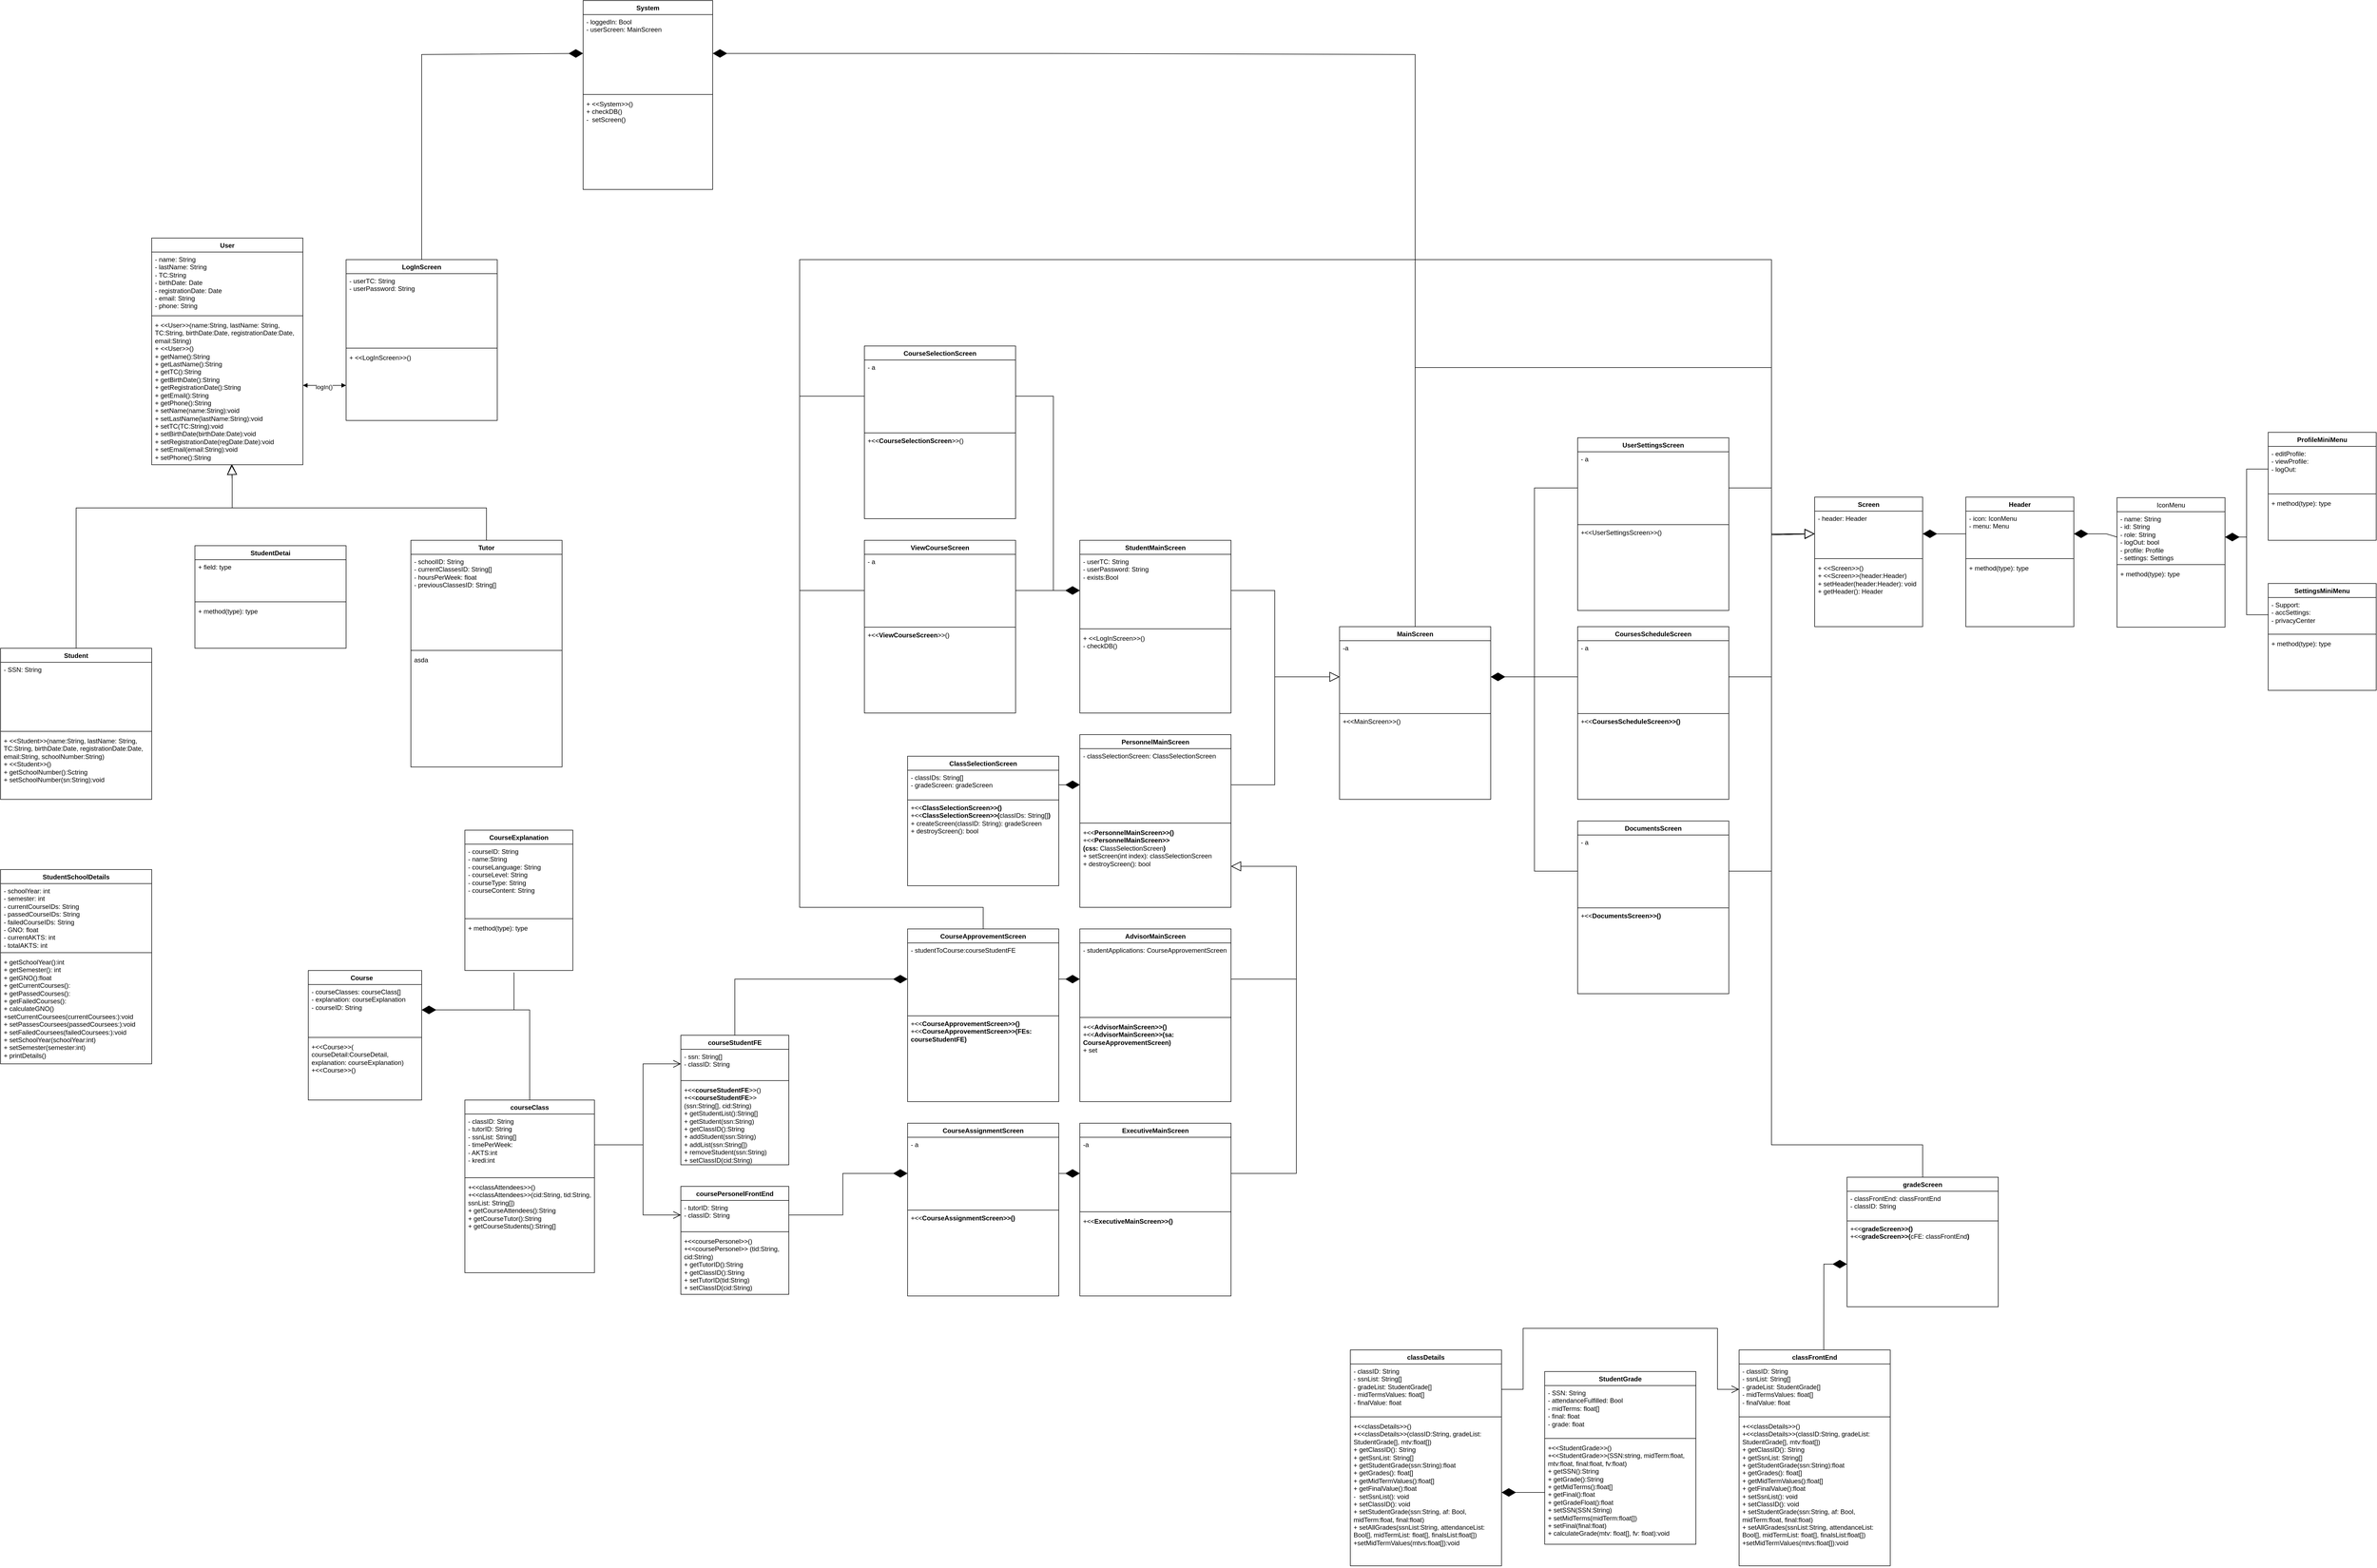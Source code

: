 <mxfile version="24.2.5" type="device">
  <diagram name="Page-1" id="yMaUuFIdD3KTNpkbN59c">
    <mxGraphModel dx="5180" dy="3270" grid="1" gridSize="10" guides="1" tooltips="1" connect="1" arrows="1" fold="1" page="1" pageScale="1" pageWidth="4681" pageHeight="3300" math="0" shadow="0">
      <root>
        <mxCell id="0" />
        <mxCell id="1" parent="0" />
        <mxCell id="qM7zPp-1IVGyh7mEe3ZB-6" value="User" style="swimlane;fontStyle=1;align=center;verticalAlign=top;childLayout=stackLayout;horizontal=1;startSize=26;horizontalStack=0;resizeParent=1;resizeParentMax=0;resizeLast=0;collapsible=1;marginBottom=0;whiteSpace=wrap;html=1;" parent="1" vertex="1">
          <mxGeometry x="440" y="640" width="280" height="420" as="geometry" />
        </mxCell>
        <mxCell id="qM7zPp-1IVGyh7mEe3ZB-7" value="- name: String&lt;div&gt;- lastName: String&lt;br&gt;- TC:String&lt;br&gt;&lt;/div&gt;&lt;div&gt;- birthDate: Date&lt;/div&gt;&lt;div&gt;- registrationDate: Date&lt;/div&gt;&lt;div&gt;- email: String&lt;/div&gt;&lt;div&gt;- phone: String&lt;/div&gt;" style="text;strokeColor=none;fillColor=none;align=left;verticalAlign=top;spacingLeft=4;spacingRight=4;overflow=hidden;rotatable=0;points=[[0,0.5],[1,0.5]];portConstraint=eastwest;whiteSpace=wrap;html=1;" parent="qM7zPp-1IVGyh7mEe3ZB-6" vertex="1">
          <mxGeometry y="26" width="280" height="114" as="geometry" />
        </mxCell>
        <mxCell id="qM7zPp-1IVGyh7mEe3ZB-8" value="" style="line;strokeWidth=1;fillColor=none;align=left;verticalAlign=middle;spacingTop=-1;spacingLeft=3;spacingRight=3;rotatable=0;labelPosition=right;points=[];portConstraint=eastwest;strokeColor=inherit;" parent="qM7zPp-1IVGyh7mEe3ZB-6" vertex="1">
          <mxGeometry y="140" width="280" height="8" as="geometry" />
        </mxCell>
        <mxCell id="qM7zPp-1IVGyh7mEe3ZB-9" value="&lt;div&gt;+ &amp;lt;&amp;lt;User&amp;gt;&amp;gt;(name:String, lastName: String, TC:String, birthDate:Date, registrationDate:Date, email:String)&lt;/div&gt;&lt;div&gt;+ &amp;lt;&amp;lt;User&amp;gt;&amp;gt;()&lt;/div&gt;+ getName():String&lt;div&gt;+ getLastName():String&lt;br&gt;&lt;/div&gt;&lt;div&gt;+ getTC():String&lt;br&gt;&lt;/div&gt;&lt;div&gt;+ getBirthDate():String&lt;br&gt;&lt;/div&gt;&lt;div&gt;+ getRegistrationDate():String&lt;/div&gt;&lt;div&gt;+ getEmail():String&lt;/div&gt;&lt;div&gt;+ getPhone():String&lt;/div&gt;&lt;div&gt;+ setName(name&lt;span style=&quot;background-color: initial;&quot;&gt;:String&lt;/span&gt;&lt;span style=&quot;background-color: initial;&quot;&gt;):void&lt;/span&gt;&lt;/div&gt;&lt;div&gt;&lt;div&gt;+ setLastName(lastName&lt;span style=&quot;background-color: initial;&quot;&gt;:String&lt;/span&gt;&lt;span style=&quot;background-color: initial;&quot;&gt;)&lt;/span&gt;&lt;span style=&quot;background-color: initial;&quot;&gt;:void&lt;/span&gt;&lt;/div&gt;&lt;div&gt;+ setTC(TC:String)&lt;span style=&quot;background-color: initial;&quot;&gt;:void&lt;/span&gt;&lt;br&gt;&lt;/div&gt;&lt;div&gt;+ setBirthDate(birthDate:Date)&lt;span style=&quot;background-color: initial;&quot;&gt;:void&lt;/span&gt;&lt;br&gt;&lt;/div&gt;&lt;div&gt;+ setRegistrationDate(regDate:Date)&lt;span style=&quot;background-color: initial;&quot;&gt;:void&lt;/span&gt;&lt;/div&gt;&lt;div&gt;+ setEmail(email:String)&lt;span style=&quot;background-color: initial;&quot;&gt;:void&lt;/span&gt;&lt;/div&gt;&lt;div&gt;&lt;span style=&quot;background-color: initial;&quot;&gt;+ setPhone():String&lt;/span&gt;&lt;/div&gt;&lt;div&gt;&lt;br&gt;&lt;/div&gt;&lt;/div&gt;&lt;div&gt;&lt;br&gt;&lt;/div&gt;" style="text;strokeColor=none;fillColor=none;align=left;verticalAlign=top;spacingLeft=4;spacingRight=4;overflow=hidden;rotatable=0;points=[[0,0.5],[1,0.5]];portConstraint=eastwest;whiteSpace=wrap;html=1;" parent="qM7zPp-1IVGyh7mEe3ZB-6" vertex="1">
          <mxGeometry y="148" width="280" height="272" as="geometry" />
        </mxCell>
        <mxCell id="qM7zPp-1IVGyh7mEe3ZB-10" value="Student" style="swimlane;fontStyle=1;align=center;verticalAlign=top;childLayout=stackLayout;horizontal=1;startSize=26;horizontalStack=0;resizeParent=1;resizeParentMax=0;resizeLast=0;collapsible=1;marginBottom=0;whiteSpace=wrap;html=1;" parent="1" vertex="1">
          <mxGeometry x="160" y="1400" width="280" height="280" as="geometry" />
        </mxCell>
        <mxCell id="qM7zPp-1IVGyh7mEe3ZB-11" value="- SSN: String&lt;div&gt;&lt;br&gt;&lt;/div&gt;" style="text;strokeColor=none;fillColor=none;align=left;verticalAlign=top;spacingLeft=4;spacingRight=4;overflow=hidden;rotatable=0;points=[[0,0.5],[1,0.5]];portConstraint=eastwest;whiteSpace=wrap;html=1;" parent="qM7zPp-1IVGyh7mEe3ZB-10" vertex="1">
          <mxGeometry y="26" width="280" height="124" as="geometry" />
        </mxCell>
        <mxCell id="qM7zPp-1IVGyh7mEe3ZB-12" value="" style="line;strokeWidth=1;fillColor=none;align=left;verticalAlign=middle;spacingTop=-1;spacingLeft=3;spacingRight=3;rotatable=0;labelPosition=right;points=[];portConstraint=eastwest;strokeColor=inherit;" parent="qM7zPp-1IVGyh7mEe3ZB-10" vertex="1">
          <mxGeometry y="150" width="280" height="8" as="geometry" />
        </mxCell>
        <mxCell id="qM7zPp-1IVGyh7mEe3ZB-13" value="&lt;div&gt;+ &amp;lt;&amp;lt;Student&amp;gt;&amp;gt;(name:String, lastName: String, TC:String, birthDate:Date, registrationDate:Date, email:String, schoolNumber:String)&lt;/div&gt;&lt;div&gt;+ &amp;lt;&amp;lt;Student&amp;gt;&amp;gt;()&lt;/div&gt;&lt;div&gt;&lt;div&gt;+ getSchoolNumber():Sctring&lt;/div&gt;&lt;div&gt;+ setSchoolNumber(sn:String):void&lt;br&gt;&lt;div&gt;&lt;div&gt;&lt;br&gt;&lt;/div&gt;&lt;/div&gt;&lt;div&gt;&lt;br&gt;&lt;/div&gt;&lt;/div&gt;&lt;/div&gt;" style="text;strokeColor=none;fillColor=none;align=left;verticalAlign=top;spacingLeft=4;spacingRight=4;overflow=hidden;rotatable=0;points=[[0,0.5],[1,0.5]];portConstraint=eastwest;whiteSpace=wrap;html=1;" parent="qM7zPp-1IVGyh7mEe3ZB-10" vertex="1">
          <mxGeometry y="158" width="280" height="122" as="geometry" />
        </mxCell>
        <mxCell id="qM7zPp-1IVGyh7mEe3ZB-15" value="" style="endArrow=block;endSize=16;endFill=0;html=1;rounded=0;exitX=0.5;exitY=0;exitDx=0;exitDy=0;" parent="1" source="qM7zPp-1IVGyh7mEe3ZB-10" target="qM7zPp-1IVGyh7mEe3ZB-9" edge="1">
          <mxGeometry width="160" relative="1" as="geometry">
            <mxPoint x="319" y="1237.12" as="sourcePoint" />
            <mxPoint x="590" y="1040" as="targetPoint" />
            <Array as="points">
              <mxPoint x="300" y="1140" />
              <mxPoint x="419" y="1140" />
              <mxPoint x="589" y="1140" />
              <mxPoint x="589" y="1087.12" />
            </Array>
          </mxGeometry>
        </mxCell>
        <mxCell id="qM7zPp-1IVGyh7mEe3ZB-16" value="Course&lt;span style=&quot;white-space: pre;&quot;&gt;&#x9;&lt;/span&gt;" style="swimlane;fontStyle=1;align=center;verticalAlign=top;childLayout=stackLayout;horizontal=1;startSize=26;horizontalStack=0;resizeParent=1;resizeParentMax=0;resizeLast=0;collapsible=1;marginBottom=0;whiteSpace=wrap;html=1;" parent="1" vertex="1">
          <mxGeometry x="730" y="1997" width="210" height="240" as="geometry" />
        </mxCell>
        <mxCell id="qM7zPp-1IVGyh7mEe3ZB-17" value="&lt;div&gt;- courseClasses: courseClass[]&lt;/div&gt;&lt;div&gt;- explanation: courseExplanation&lt;/div&gt;&lt;div&gt;- courseID: String&lt;/div&gt;" style="text;strokeColor=none;fillColor=none;align=left;verticalAlign=top;spacingLeft=4;spacingRight=4;overflow=hidden;rotatable=0;points=[[0,0.5],[1,0.5]];portConstraint=eastwest;whiteSpace=wrap;html=1;" parent="qM7zPp-1IVGyh7mEe3ZB-16" vertex="1">
          <mxGeometry y="26" width="210" height="94" as="geometry" />
        </mxCell>
        <mxCell id="qM7zPp-1IVGyh7mEe3ZB-18" value="" style="line;strokeWidth=1;fillColor=none;align=left;verticalAlign=middle;spacingTop=-1;spacingLeft=3;spacingRight=3;rotatable=0;labelPosition=right;points=[];portConstraint=eastwest;strokeColor=inherit;" parent="qM7zPp-1IVGyh7mEe3ZB-16" vertex="1">
          <mxGeometry y="120" width="210" height="8" as="geometry" />
        </mxCell>
        <mxCell id="qM7zPp-1IVGyh7mEe3ZB-19" value="+&amp;lt;&amp;lt;Course&amp;gt;&amp;gt;( courseDetail:CourseDetail, explanation: courseExplanation)&lt;div&gt;+&amp;lt;&amp;lt;Course&amp;gt;&amp;gt;()&lt;br&gt;&lt;div&gt;&lt;br&gt;&lt;/div&gt;&lt;div&gt;&lt;div&gt;&lt;br&gt;&lt;/div&gt;&lt;/div&gt;&lt;/div&gt;" style="text;strokeColor=none;fillColor=none;align=left;verticalAlign=top;spacingLeft=4;spacingRight=4;overflow=hidden;rotatable=0;points=[[0,0.5],[1,0.5]];portConstraint=eastwest;whiteSpace=wrap;html=1;" parent="qM7zPp-1IVGyh7mEe3ZB-16" vertex="1">
          <mxGeometry y="128" width="210" height="112" as="geometry" />
        </mxCell>
        <mxCell id="qM7zPp-1IVGyh7mEe3ZB-28" value="classDetails" style="swimlane;fontStyle=1;align=center;verticalAlign=top;childLayout=stackLayout;horizontal=1;startSize=26;horizontalStack=0;resizeParent=1;resizeParentMax=0;resizeLast=0;collapsible=1;marginBottom=0;whiteSpace=wrap;html=1;" parent="1" vertex="1">
          <mxGeometry x="2660" y="2700" width="280" height="400" as="geometry" />
        </mxCell>
        <mxCell id="qM7zPp-1IVGyh7mEe3ZB-29" value="&lt;div&gt;- classID: String&lt;/div&gt;- ssnList: String[]&lt;div&gt;&lt;div&gt;- gradeList: StudentGrade[]&lt;br&gt;&lt;div&gt;&lt;div&gt;- midTermsValues: float[]&lt;/div&gt;&lt;div&gt;- finalValue: float&lt;/div&gt;&lt;/div&gt;&lt;/div&gt;&lt;/div&gt;" style="text;strokeColor=none;fillColor=none;align=left;verticalAlign=top;spacingLeft=4;spacingRight=4;overflow=hidden;rotatable=0;points=[[0,0.5],[1,0.5]];portConstraint=eastwest;whiteSpace=wrap;html=1;" parent="qM7zPp-1IVGyh7mEe3ZB-28" vertex="1">
          <mxGeometry y="26" width="280" height="94" as="geometry" />
        </mxCell>
        <mxCell id="qM7zPp-1IVGyh7mEe3ZB-30" value="" style="line;strokeWidth=1;fillColor=none;align=left;verticalAlign=middle;spacingTop=-1;spacingLeft=3;spacingRight=3;rotatable=0;labelPosition=right;points=[];portConstraint=eastwest;strokeColor=inherit;" parent="qM7zPp-1IVGyh7mEe3ZB-28" vertex="1">
          <mxGeometry y="120" width="280" height="8" as="geometry" />
        </mxCell>
        <mxCell id="qM7zPp-1IVGyh7mEe3ZB-31" value="+&amp;lt;&amp;lt;classDetails&amp;gt;&amp;gt;()&lt;div&gt;+&amp;lt;&amp;lt;classDetails&amp;gt;&amp;gt;(classID:String, gradeList: StudentGrade[], mtv:float[])&lt;/div&gt;&lt;div&gt;+ getClassID(): String&lt;br&gt;&lt;/div&gt;&lt;div&gt;+ getSsnList: String[]&lt;/div&gt;&lt;div&gt;+ getStudentGrade(ssn:String):float&lt;/div&gt;&lt;div&gt;+ getGrades(): float[]&lt;/div&gt;&lt;div&gt;+ getMidTermValues():float[]&lt;/div&gt;&lt;div&gt;+ getFinalValue():float&lt;/div&gt;&lt;div&gt;-&amp;nbsp; setSsnList(): void&lt;br&gt;&lt;/div&gt;&lt;div&gt;&lt;div&gt;+ setClassID(): void&lt;/div&gt;&lt;div&gt;+ setStudentGrade(ssn:String, af: Bool, midTerm:float, final:float)&lt;/div&gt;&lt;div&gt;+ setAllGrades(ssnList:String, attendanceList: Bool[], midTermList: float[], finalsList:float[])&lt;/div&gt;&lt;/div&gt;&lt;div&gt;+setMidTermValues(mtvs:float[]):void&lt;/div&gt;" style="text;strokeColor=none;fillColor=none;align=left;verticalAlign=top;spacingLeft=4;spacingRight=4;overflow=hidden;rotatable=0;points=[[0,0.5],[1,0.5]];portConstraint=eastwest;whiteSpace=wrap;html=1;" parent="qM7zPp-1IVGyh7mEe3ZB-28" vertex="1">
          <mxGeometry y="128" width="280" height="272" as="geometry" />
        </mxCell>
        <mxCell id="NCjATkbhonARK2yAdgAY-1" value="Tutor" style="swimlane;fontStyle=1;align=center;verticalAlign=top;childLayout=stackLayout;horizontal=1;startSize=26;horizontalStack=0;resizeParent=1;resizeParentMax=0;resizeLast=0;collapsible=1;marginBottom=0;whiteSpace=wrap;html=1;" parent="1" vertex="1">
          <mxGeometry x="920" y="1200" width="280" height="420" as="geometry" />
        </mxCell>
        <mxCell id="NCjATkbhonARK2yAdgAY-2" value="&lt;div&gt;- schoolID: String&lt;/div&gt;- currentClassesID: String[]&lt;div&gt;- hoursPerWeek: float&lt;br&gt;&lt;div&gt;- previousClassesID: String[]&lt;/div&gt;&lt;div&gt;&lt;br&gt;&lt;/div&gt;&lt;/div&gt;" style="text;strokeColor=none;fillColor=none;align=left;verticalAlign=top;spacingLeft=4;spacingRight=4;overflow=hidden;rotatable=0;points=[[0,0.5],[1,0.5]];portConstraint=eastwest;whiteSpace=wrap;html=1;" parent="NCjATkbhonARK2yAdgAY-1" vertex="1">
          <mxGeometry y="26" width="280" height="174" as="geometry" />
        </mxCell>
        <mxCell id="NCjATkbhonARK2yAdgAY-3" value="" style="line;strokeWidth=1;fillColor=none;align=left;verticalAlign=middle;spacingTop=-1;spacingLeft=3;spacingRight=3;rotatable=0;labelPosition=right;points=[];portConstraint=eastwest;strokeColor=inherit;" parent="NCjATkbhonARK2yAdgAY-1" vertex="1">
          <mxGeometry y="200" width="280" height="8" as="geometry" />
        </mxCell>
        <mxCell id="NCjATkbhonARK2yAdgAY-4" value="asda" style="text;strokeColor=none;fillColor=none;align=left;verticalAlign=top;spacingLeft=4;spacingRight=4;overflow=hidden;rotatable=0;points=[[0,0.5],[1,0.5]];portConstraint=eastwest;whiteSpace=wrap;html=1;" parent="NCjATkbhonARK2yAdgAY-1" vertex="1">
          <mxGeometry y="208" width="280" height="212" as="geometry" />
        </mxCell>
        <mxCell id="NCjATkbhonARK2yAdgAY-6" value="courseClass" style="swimlane;fontStyle=1;align=center;verticalAlign=top;childLayout=stackLayout;horizontal=1;startSize=26;horizontalStack=0;resizeParent=1;resizeParentMax=0;resizeLast=0;collapsible=1;marginBottom=0;whiteSpace=wrap;html=1;" parent="1" vertex="1">
          <mxGeometry x="1020" y="2237" width="240" height="320" as="geometry" />
        </mxCell>
        <mxCell id="NCjATkbhonARK2yAdgAY-7" value="&lt;div&gt;- classID: String&lt;br&gt;&lt;/div&gt;- tutorID: String&lt;div&gt;- ssnList: String[]&lt;/div&gt;&lt;div&gt;&lt;span style=&quot;background-color: initial;&quot;&gt;- timePerWeek:&amp;nbsp;&lt;/span&gt;&lt;/div&gt;&lt;div&gt;&lt;div&gt;- AKTS:int&lt;/div&gt;&lt;div&gt;- kredi:int&lt;/div&gt;&lt;/div&gt;" style="text;strokeColor=none;fillColor=none;align=left;verticalAlign=top;spacingLeft=4;spacingRight=4;overflow=hidden;rotatable=0;points=[[0,0.5],[1,0.5]];portConstraint=eastwest;whiteSpace=wrap;html=1;" parent="NCjATkbhonARK2yAdgAY-6" vertex="1">
          <mxGeometry y="26" width="240" height="114" as="geometry" />
        </mxCell>
        <mxCell id="NCjATkbhonARK2yAdgAY-8" value="" style="line;strokeWidth=1;fillColor=none;align=left;verticalAlign=middle;spacingTop=-1;spacingLeft=3;spacingRight=3;rotatable=0;labelPosition=right;points=[];portConstraint=eastwest;strokeColor=inherit;" parent="NCjATkbhonARK2yAdgAY-6" vertex="1">
          <mxGeometry y="140" width="240" height="8" as="geometry" />
        </mxCell>
        <mxCell id="NCjATkbhonARK2yAdgAY-9" value="+&amp;lt;&amp;lt;classAttendees&amp;gt;&amp;gt;()&lt;div&gt;+&amp;lt;&amp;lt;classAttendees&amp;gt;&amp;gt;(cid:String, tid:String, ssnList: String[])&lt;/div&gt;&lt;div&gt;+ getCourseAttendees():String&lt;/div&gt;&lt;div&gt;+ getCourseTutor():String&lt;/div&gt;&lt;div&gt;+ getCourseStudents():String[]&lt;/div&gt;&lt;div&gt;&lt;br&gt;&lt;/div&gt;" style="text;strokeColor=none;fillColor=none;align=left;verticalAlign=top;spacingLeft=4;spacingRight=4;overflow=hidden;rotatable=0;points=[[0,0.5],[1,0.5]];portConstraint=eastwest;whiteSpace=wrap;html=1;" parent="NCjATkbhonARK2yAdgAY-6" vertex="1">
          <mxGeometry y="148" width="240" height="172" as="geometry" />
        </mxCell>
        <mxCell id="NCjATkbhonARK2yAdgAY-12" value="" style="endArrow=block;endSize=16;endFill=0;html=1;rounded=0;exitX=0.5;exitY=0;exitDx=0;exitDy=0;" parent="1" source="NCjATkbhonARK2yAdgAY-1" edge="1">
          <mxGeometry width="160" relative="1" as="geometry">
            <mxPoint x="919" y="1140" as="sourcePoint" />
            <mxPoint x="589" y="1060" as="targetPoint" />
            <Array as="points">
              <mxPoint x="1060" y="1140" />
              <mxPoint x="900" y="1140" />
              <mxPoint x="589" y="1140" />
            </Array>
          </mxGeometry>
        </mxCell>
        <mxCell id="Gqpnd17lANNPw4p3Wz9e-21" value="AdvisorMainScreen" style="swimlane;fontStyle=1;align=center;verticalAlign=top;childLayout=stackLayout;horizontal=1;startSize=26;horizontalStack=0;resizeParent=1;resizeParentMax=0;resizeLast=0;collapsible=1;marginBottom=0;whiteSpace=wrap;html=1;" parent="1" vertex="1">
          <mxGeometry x="2159" y="1920" width="280" height="320" as="geometry" />
        </mxCell>
        <mxCell id="Gqpnd17lANNPw4p3Wz9e-22" value="-&amp;nbsp;&lt;span style=&quot;&quot;&gt;studentApplications:&amp;nbsp;&lt;/span&gt;&lt;span style=&quot;background-color: initial;&quot;&gt;CourseApprovementScreen&lt;/span&gt;" style="text;strokeColor=none;fillColor=none;align=left;verticalAlign=top;spacingLeft=4;spacingRight=4;overflow=hidden;rotatable=0;points=[[0,0.5],[1,0.5]];portConstraint=eastwest;html=1;whiteSpace=wrap;" parent="Gqpnd17lANNPw4p3Wz9e-21" vertex="1">
          <mxGeometry y="26" width="280" height="134" as="geometry" />
        </mxCell>
        <mxCell id="Gqpnd17lANNPw4p3Wz9e-23" value="" style="line;strokeWidth=1;fillColor=none;align=left;verticalAlign=middle;spacingTop=-1;spacingLeft=3;spacingRight=3;rotatable=0;labelPosition=right;points=[];portConstraint=eastwest;strokeColor=inherit;" parent="Gqpnd17lANNPw4p3Wz9e-21" vertex="1">
          <mxGeometry y="160" width="280" height="8" as="geometry" />
        </mxCell>
        <mxCell id="Gqpnd17lANNPw4p3Wz9e-24" value="+&amp;lt;&amp;lt;&lt;span style=&quot;font-weight: 700; text-align: center;&quot;&gt;AdvisorMainScreen&amp;gt;&amp;gt;()&lt;/span&gt;&lt;div&gt;+&amp;lt;&amp;lt;&lt;span style=&quot;font-weight: 700; text-align: center;&quot;&gt;AdvisorMainScreen&amp;gt;&amp;gt;(sa: CourseApprovementScreen)&lt;/span&gt;&lt;span style=&quot;font-weight: 700; text-align: center;&quot;&gt;&lt;br&gt;&lt;/span&gt;&lt;/div&gt;&lt;div&gt;&lt;span style=&quot;text-align: center;&quot;&gt;+ set&lt;/span&gt;&lt;/div&gt;" style="text;strokeColor=none;fillColor=none;align=left;verticalAlign=top;spacingLeft=4;spacingRight=4;overflow=hidden;rotatable=0;points=[[0,0.5],[1,0.5]];portConstraint=eastwest;whiteSpace=wrap;html=1;" parent="Gqpnd17lANNPw4p3Wz9e-21" vertex="1">
          <mxGeometry y="168" width="280" height="152" as="geometry" />
        </mxCell>
        <mxCell id="Gqpnd17lANNPw4p3Wz9e-25" value="ExecutiveMainScreen" style="swimlane;fontStyle=1;align=center;verticalAlign=top;childLayout=stackLayout;horizontal=1;startSize=26;horizontalStack=0;resizeParent=1;resizeParentMax=0;resizeLast=0;collapsible=1;marginBottom=0;whiteSpace=wrap;html=1;" parent="1" vertex="1">
          <mxGeometry x="2159" y="2280" width="280" height="320" as="geometry" />
        </mxCell>
        <mxCell id="Gqpnd17lANNPw4p3Wz9e-26" value="-a" style="text;strokeColor=none;fillColor=none;align=left;verticalAlign=top;spacingLeft=4;spacingRight=4;overflow=hidden;rotatable=0;points=[[0,0.5],[1,0.5]];portConstraint=eastwest;whiteSpace=wrap;html=1;" parent="Gqpnd17lANNPw4p3Wz9e-25" vertex="1">
          <mxGeometry y="26" width="280" height="134" as="geometry" />
        </mxCell>
        <mxCell id="Gqpnd17lANNPw4p3Wz9e-27" value="" style="line;strokeWidth=1;fillColor=none;align=left;verticalAlign=middle;spacingTop=-1;spacingLeft=3;spacingRight=3;rotatable=0;labelPosition=right;points=[];portConstraint=eastwest;strokeColor=inherit;" parent="Gqpnd17lANNPw4p3Wz9e-25" vertex="1">
          <mxGeometry y="160" width="280" height="8" as="geometry" />
        </mxCell>
        <mxCell id="Gqpnd17lANNPw4p3Wz9e-28" value="+&amp;lt;&amp;lt;&lt;span style=&quot;font-weight: 700; text-align: center;&quot;&gt;ExecutiveMainScreen&amp;gt;&amp;gt;()&lt;/span&gt;" style="text;strokeColor=none;fillColor=none;align=left;verticalAlign=top;spacingLeft=4;spacingRight=4;overflow=hidden;rotatable=0;points=[[0,0.5],[1,0.5]];portConstraint=eastwest;whiteSpace=wrap;html=1;" parent="Gqpnd17lANNPw4p3Wz9e-25" vertex="1">
          <mxGeometry y="168" width="280" height="152" as="geometry" />
        </mxCell>
        <mxCell id="Gqpnd17lANNPw4p3Wz9e-30" value="MainScreen" style="swimlane;fontStyle=1;align=center;verticalAlign=top;childLayout=stackLayout;horizontal=1;startSize=26;horizontalStack=0;resizeParent=1;resizeParentMax=0;resizeLast=0;collapsible=1;marginBottom=0;whiteSpace=wrap;html=1;" parent="1" vertex="1">
          <mxGeometry x="2640" y="1360" width="280" height="320" as="geometry" />
        </mxCell>
        <mxCell id="Gqpnd17lANNPw4p3Wz9e-31" value="-a" style="text;strokeColor=none;fillColor=none;align=left;verticalAlign=top;spacingLeft=4;spacingRight=4;overflow=hidden;rotatable=0;points=[[0,0.5],[1,0.5]];portConstraint=eastwest;whiteSpace=wrap;html=1;" parent="Gqpnd17lANNPw4p3Wz9e-30" vertex="1">
          <mxGeometry y="26" width="280" height="134" as="geometry" />
        </mxCell>
        <mxCell id="Gqpnd17lANNPw4p3Wz9e-32" value="" style="line;strokeWidth=1;fillColor=none;align=left;verticalAlign=middle;spacingTop=-1;spacingLeft=3;spacingRight=3;rotatable=0;labelPosition=right;points=[];portConstraint=eastwest;strokeColor=inherit;" parent="Gqpnd17lANNPw4p3Wz9e-30" vertex="1">
          <mxGeometry y="160" width="280" height="2" as="geometry" />
        </mxCell>
        <mxCell id="Gqpnd17lANNPw4p3Wz9e-33" value="+&amp;lt;&amp;lt;MainScreen&amp;gt;&amp;gt;()" style="text;strokeColor=none;fillColor=none;align=left;verticalAlign=top;spacingLeft=4;spacingRight=4;overflow=hidden;rotatable=0;points=[[0,0.5],[1,0.5]];portConstraint=eastwest;whiteSpace=wrap;html=1;" parent="Gqpnd17lANNPw4p3Wz9e-30" vertex="1">
          <mxGeometry y="162" width="280" height="158" as="geometry" />
        </mxCell>
        <mxCell id="Gqpnd17lANNPw4p3Wz9e-37" value="PersonnelMainScreen" style="swimlane;fontStyle=1;align=center;verticalAlign=top;childLayout=stackLayout;horizontal=1;startSize=26;horizontalStack=0;resizeParent=1;resizeParentMax=0;resizeLast=0;collapsible=1;marginBottom=0;whiteSpace=wrap;html=1;" parent="1" vertex="1">
          <mxGeometry x="2159" y="1560" width="280" height="320" as="geometry" />
        </mxCell>
        <mxCell id="Gqpnd17lANNPw4p3Wz9e-38" value="- c&lt;span style=&quot;text-align: center;&quot;&gt;lassSelectionScreen&lt;/span&gt;:&amp;nbsp;&lt;span style=&quot;text-align: center;&quot;&gt;ClassSelectionScreen&lt;/span&gt;" style="text;strokeColor=none;fillColor=none;align=left;verticalAlign=top;spacingLeft=4;spacingRight=4;overflow=hidden;rotatable=0;points=[[0,0.5],[1,0.5]];portConstraint=eastwest;whiteSpace=wrap;html=1;" parent="Gqpnd17lANNPw4p3Wz9e-37" vertex="1">
          <mxGeometry y="26" width="280" height="134" as="geometry" />
        </mxCell>
        <mxCell id="Gqpnd17lANNPw4p3Wz9e-39" value="" style="line;strokeWidth=1;fillColor=none;align=left;verticalAlign=middle;spacingTop=-1;spacingLeft=3;spacingRight=3;rotatable=0;labelPosition=right;points=[];portConstraint=eastwest;strokeColor=inherit;" parent="Gqpnd17lANNPw4p3Wz9e-37" vertex="1">
          <mxGeometry y="160" width="280" height="8" as="geometry" />
        </mxCell>
        <mxCell id="Gqpnd17lANNPw4p3Wz9e-40" value="+&amp;lt;&amp;lt;&lt;span style=&quot;font-weight: 700; text-align: center;&quot;&gt;PersonnelMainScreen&amp;gt;&amp;gt;()&lt;/span&gt;&lt;div&gt;+&amp;lt;&amp;lt;&lt;span style=&quot;font-weight: 700; text-align: center;&quot;&gt;PersonnelMainScreen&amp;gt;&amp;gt;(css:&lt;/span&gt;&lt;span style=&quot;text-align: center;&quot;&gt;&amp;nbsp;ClassSelectionScreen&lt;/span&gt;&lt;span style=&quot;font-weight: 700; text-align: center;&quot;&gt;)&lt;/span&gt;&lt;span style=&quot;font-weight: 700; text-align: center;&quot;&gt;&lt;br&gt;&lt;/span&gt;&lt;/div&gt;&lt;div&gt;&lt;span style=&quot;text-align: center;&quot;&gt;+ setScreen(int index):&amp;nbsp;&lt;/span&gt;&lt;span style=&quot;background-color: initial;&quot;&gt;c&lt;/span&gt;&lt;span style=&quot;background-color: initial; text-align: center;&quot;&gt;lassSelectionScreen&lt;/span&gt;&lt;/div&gt;&lt;div&gt;&lt;span style=&quot;background-color: initial; text-align: center;&quot;&gt;+ destroyScreen(): bool&lt;/span&gt;&lt;/div&gt;" style="text;strokeColor=none;fillColor=none;align=left;verticalAlign=top;spacingLeft=4;spacingRight=4;overflow=hidden;rotatable=0;points=[[0,0.5],[1,0.5]];portConstraint=eastwest;whiteSpace=wrap;html=1;" parent="Gqpnd17lANNPw4p3Wz9e-37" vertex="1">
          <mxGeometry y="168" width="280" height="152" as="geometry" />
        </mxCell>
        <mxCell id="Gqpnd17lANNPw4p3Wz9e-41" value="StudentMainScreen" style="swimlane;fontStyle=1;align=center;verticalAlign=top;childLayout=stackLayout;horizontal=1;startSize=26;horizontalStack=0;resizeParent=1;resizeParentMax=0;resizeLast=0;collapsible=1;marginBottom=0;whiteSpace=wrap;html=1;" parent="1" vertex="1">
          <mxGeometry x="2159" y="1200" width="280" height="320" as="geometry" />
        </mxCell>
        <mxCell id="Gqpnd17lANNPw4p3Wz9e-42" value="- userTC: String&lt;div&gt;- userPassword: String&lt;/div&gt;&lt;div&gt;- exists:Bool&lt;/div&gt;" style="text;strokeColor=none;fillColor=none;align=left;verticalAlign=top;spacingLeft=4;spacingRight=4;overflow=hidden;rotatable=0;points=[[0,0.5],[1,0.5]];portConstraint=eastwest;whiteSpace=wrap;html=1;" parent="Gqpnd17lANNPw4p3Wz9e-41" vertex="1">
          <mxGeometry y="26" width="280" height="134" as="geometry" />
        </mxCell>
        <mxCell id="Gqpnd17lANNPw4p3Wz9e-43" value="" style="line;strokeWidth=1;fillColor=none;align=left;verticalAlign=middle;spacingTop=-1;spacingLeft=3;spacingRight=3;rotatable=0;labelPosition=right;points=[];portConstraint=eastwest;strokeColor=inherit;" parent="Gqpnd17lANNPw4p3Wz9e-41" vertex="1">
          <mxGeometry y="160" width="280" height="8" as="geometry" />
        </mxCell>
        <mxCell id="Gqpnd17lANNPw4p3Wz9e-44" value="+ &amp;lt;&amp;lt;LogInScreen&amp;gt;&amp;gt;()&lt;div&gt;- checkDB()&lt;/div&gt;" style="text;strokeColor=none;fillColor=none;align=left;verticalAlign=top;spacingLeft=4;spacingRight=4;overflow=hidden;rotatable=0;points=[[0,0.5],[1,0.5]];portConstraint=eastwest;whiteSpace=wrap;html=1;" parent="Gqpnd17lANNPw4p3Wz9e-41" vertex="1">
          <mxGeometry y="168" width="280" height="152" as="geometry" />
        </mxCell>
        <mxCell id="Gqpnd17lANNPw4p3Wz9e-49" value="System" style="swimlane;fontStyle=1;align=center;verticalAlign=top;childLayout=stackLayout;horizontal=1;startSize=26;horizontalStack=0;resizeParent=1;resizeParentMax=0;resizeLast=0;collapsible=1;marginBottom=0;whiteSpace=wrap;html=1;" parent="1" vertex="1">
          <mxGeometry x="1239" y="200" width="240" height="350" as="geometry" />
        </mxCell>
        <mxCell id="Gqpnd17lANNPw4p3Wz9e-50" value="- loggedIn: Bool&lt;div&gt;- userScreen: MainScreen&lt;/div&gt;&lt;div&gt;&lt;br&gt;&lt;/div&gt;" style="text;strokeColor=none;fillColor=none;align=left;verticalAlign=top;spacingLeft=4;spacingRight=4;overflow=hidden;rotatable=0;points=[[0,0.5],[1,0.5]];portConstraint=eastwest;whiteSpace=wrap;html=1;" parent="Gqpnd17lANNPw4p3Wz9e-49" vertex="1">
          <mxGeometry y="26" width="240" height="144" as="geometry" />
        </mxCell>
        <mxCell id="Gqpnd17lANNPw4p3Wz9e-51" value="" style="line;strokeWidth=1;fillColor=none;align=left;verticalAlign=middle;spacingTop=-1;spacingLeft=3;spacingRight=3;rotatable=0;labelPosition=right;points=[];portConstraint=eastwest;strokeColor=inherit;" parent="Gqpnd17lANNPw4p3Wz9e-49" vertex="1">
          <mxGeometry y="170" width="240" height="8" as="geometry" />
        </mxCell>
        <mxCell id="Gqpnd17lANNPw4p3Wz9e-52" value="+ &amp;lt;&amp;lt;System&amp;gt;&amp;gt;()&lt;div&gt;+ checkDB()&lt;/div&gt;&lt;div&gt;-&amp;nbsp; setScreen()&lt;/div&gt;" style="text;strokeColor=none;fillColor=none;align=left;verticalAlign=top;spacingLeft=4;spacingRight=4;overflow=hidden;rotatable=0;points=[[0,0.5],[1,0.5]];portConstraint=eastwest;whiteSpace=wrap;html=1;" parent="Gqpnd17lANNPw4p3Wz9e-49" vertex="1">
          <mxGeometry y="178" width="240" height="172" as="geometry" />
        </mxCell>
        <mxCell id="Gqpnd17lANNPw4p3Wz9e-56" value="LogInScreen" style="swimlane;fontStyle=1;align=center;verticalAlign=top;childLayout=stackLayout;horizontal=1;startSize=26;horizontalStack=0;resizeParent=1;resizeParentMax=0;resizeLast=0;collapsible=1;marginBottom=0;whiteSpace=wrap;html=1;" parent="1" vertex="1">
          <mxGeometry x="800" y="680" width="280" height="298" as="geometry" />
        </mxCell>
        <mxCell id="Gqpnd17lANNPw4p3Wz9e-57" value="- userTC: String&lt;div&gt;- userPassword: String&lt;/div&gt;" style="text;strokeColor=none;fillColor=none;align=left;verticalAlign=top;spacingLeft=4;spacingRight=4;overflow=hidden;rotatable=0;points=[[0,0.5],[1,0.5]];portConstraint=eastwest;whiteSpace=wrap;html=1;" parent="Gqpnd17lANNPw4p3Wz9e-56" vertex="1">
          <mxGeometry y="26" width="280" height="134" as="geometry" />
        </mxCell>
        <mxCell id="Gqpnd17lANNPw4p3Wz9e-58" value="" style="line;strokeWidth=1;fillColor=none;align=left;verticalAlign=middle;spacingTop=-1;spacingLeft=3;spacingRight=3;rotatable=0;labelPosition=right;points=[];portConstraint=eastwest;strokeColor=inherit;" parent="Gqpnd17lANNPw4p3Wz9e-56" vertex="1">
          <mxGeometry y="160" width="280" height="8" as="geometry" />
        </mxCell>
        <mxCell id="Gqpnd17lANNPw4p3Wz9e-59" value="+ &amp;lt;&amp;lt;LogInScreen&amp;gt;&amp;gt;()" style="text;strokeColor=none;fillColor=none;align=left;verticalAlign=top;spacingLeft=4;spacingRight=4;overflow=hidden;rotatable=0;points=[[0,0.5],[1,0.5]];portConstraint=eastwest;whiteSpace=wrap;html=1;" parent="Gqpnd17lANNPw4p3Wz9e-56" vertex="1">
          <mxGeometry y="168" width="280" height="130" as="geometry" />
        </mxCell>
        <mxCell id="Gqpnd17lANNPw4p3Wz9e-64" value="" style="endArrow=block;startArrow=block;endFill=1;startFill=1;html=1;rounded=0;entryX=0;entryY=0.5;entryDx=0;entryDy=0;" parent="1" target="Gqpnd17lANNPw4p3Wz9e-59" edge="1">
          <mxGeometry width="160" relative="1" as="geometry">
            <mxPoint x="720" y="913" as="sourcePoint" />
            <mxPoint x="950" y="910" as="targetPoint" />
          </mxGeometry>
        </mxCell>
        <mxCell id="Gqpnd17lANNPw4p3Wz9e-65" value="logIn()" style="edgeLabel;html=1;align=center;verticalAlign=middle;resizable=0;points=[];" parent="Gqpnd17lANNPw4p3Wz9e-64" vertex="1" connectable="0">
          <mxGeometry x="-0.02" y="-3" relative="1" as="geometry">
            <mxPoint as="offset" />
          </mxGeometry>
        </mxCell>
        <mxCell id="Gqpnd17lANNPw4p3Wz9e-66" value="" style="endArrow=diamondThin;endFill=1;endSize=24;html=1;rounded=0;exitX=0.5;exitY=0;exitDx=0;exitDy=0;entryX=0;entryY=0.5;entryDx=0;entryDy=0;" parent="1" source="Gqpnd17lANNPw4p3Wz9e-56" target="Gqpnd17lANNPw4p3Wz9e-50" edge="1">
          <mxGeometry width="160" relative="1" as="geometry">
            <mxPoint x="1030" y="520" as="sourcePoint" />
            <mxPoint x="1190" y="520" as="targetPoint" />
            <Array as="points">
              <mxPoint x="940" y="300" />
            </Array>
          </mxGeometry>
        </mxCell>
        <mxCell id="Gqpnd17lANNPw4p3Wz9e-67" value="" style="endArrow=diamondThin;endFill=1;endSize=24;html=1;rounded=0;entryX=1;entryY=0.5;entryDx=0;entryDy=0;exitX=0.5;exitY=0;exitDx=0;exitDy=0;" parent="1" source="Gqpnd17lANNPw4p3Wz9e-30" target="Gqpnd17lANNPw4p3Wz9e-50" edge="1">
          <mxGeometry width="160" relative="1" as="geometry">
            <mxPoint x="2180" y="880" as="sourcePoint" />
            <mxPoint x="1860" y="520" as="targetPoint" />
            <Array as="points">
              <mxPoint x="2780" y="300" />
              <mxPoint x="2099" y="298" />
              <mxPoint x="1619" y="298" />
            </Array>
          </mxGeometry>
        </mxCell>
        <mxCell id="Gqpnd17lANNPw4p3Wz9e-69" value="UserSettingsScreen" style="swimlane;fontStyle=1;align=center;verticalAlign=top;childLayout=stackLayout;horizontal=1;startSize=26;horizontalStack=0;resizeParent=1;resizeParentMax=0;resizeLast=0;collapsible=1;marginBottom=0;whiteSpace=wrap;html=1;" parent="1" vertex="1">
          <mxGeometry x="3081" y="1010" width="280" height="320" as="geometry" />
        </mxCell>
        <mxCell id="Gqpnd17lANNPw4p3Wz9e-70" value="- a" style="text;strokeColor=none;fillColor=none;align=left;verticalAlign=top;spacingLeft=4;spacingRight=4;overflow=hidden;rotatable=0;points=[[0,0.5],[1,0.5]];portConstraint=eastwest;whiteSpace=wrap;html=1;" parent="Gqpnd17lANNPw4p3Wz9e-69" vertex="1">
          <mxGeometry y="26" width="280" height="134" as="geometry" />
        </mxCell>
        <mxCell id="Gqpnd17lANNPw4p3Wz9e-71" value="" style="line;strokeWidth=1;fillColor=none;align=left;verticalAlign=middle;spacingTop=-1;spacingLeft=3;spacingRight=3;rotatable=0;labelPosition=right;points=[];portConstraint=eastwest;strokeColor=inherit;" parent="Gqpnd17lANNPw4p3Wz9e-69" vertex="1">
          <mxGeometry y="160" width="280" height="2" as="geometry" />
        </mxCell>
        <mxCell id="Gqpnd17lANNPw4p3Wz9e-72" value="+&amp;lt;&amp;lt;UserSettingsScreen&amp;gt;&amp;gt;()" style="text;strokeColor=none;fillColor=none;align=left;verticalAlign=top;spacingLeft=4;spacingRight=4;overflow=hidden;rotatable=0;points=[[0,0.5],[1,0.5]];portConstraint=eastwest;whiteSpace=wrap;html=1;" parent="Gqpnd17lANNPw4p3Wz9e-69" vertex="1">
          <mxGeometry y="162" width="280" height="158" as="geometry" />
        </mxCell>
        <mxCell id="Gqpnd17lANNPw4p3Wz9e-73" value="CoursesScheduleScreen" style="swimlane;fontStyle=1;align=center;verticalAlign=top;childLayout=stackLayout;horizontal=1;startSize=26;horizontalStack=0;resizeParent=1;resizeParentMax=0;resizeLast=0;collapsible=1;marginBottom=0;whiteSpace=wrap;html=1;" parent="1" vertex="1">
          <mxGeometry x="3081" y="1360" width="280" height="320" as="geometry" />
        </mxCell>
        <mxCell id="Gqpnd17lANNPw4p3Wz9e-74" value="- a" style="text;strokeColor=none;fillColor=none;align=left;verticalAlign=top;spacingLeft=4;spacingRight=4;overflow=hidden;rotatable=0;points=[[0,0.5],[1,0.5]];portConstraint=eastwest;whiteSpace=wrap;html=1;" parent="Gqpnd17lANNPw4p3Wz9e-73" vertex="1">
          <mxGeometry y="26" width="280" height="134" as="geometry" />
        </mxCell>
        <mxCell id="Gqpnd17lANNPw4p3Wz9e-75" value="" style="line;strokeWidth=1;fillColor=none;align=left;verticalAlign=middle;spacingTop=-1;spacingLeft=3;spacingRight=3;rotatable=0;labelPosition=right;points=[];portConstraint=eastwest;strokeColor=inherit;" parent="Gqpnd17lANNPw4p3Wz9e-73" vertex="1">
          <mxGeometry y="160" width="280" height="2" as="geometry" />
        </mxCell>
        <mxCell id="Gqpnd17lANNPw4p3Wz9e-76" value="+&amp;lt;&amp;lt;&lt;span style=&quot;font-weight: 700; text-align: center;&quot;&gt;CoursesScheduleScreen&amp;gt;&amp;gt;()&lt;/span&gt;" style="text;strokeColor=none;fillColor=none;align=left;verticalAlign=top;spacingLeft=4;spacingRight=4;overflow=hidden;rotatable=0;points=[[0,0.5],[1,0.5]];portConstraint=eastwest;whiteSpace=wrap;html=1;" parent="Gqpnd17lANNPw4p3Wz9e-73" vertex="1">
          <mxGeometry y="162" width="280" height="158" as="geometry" />
        </mxCell>
        <mxCell id="Gqpnd17lANNPw4p3Wz9e-77" value="DocumentsScreen" style="swimlane;fontStyle=1;align=center;verticalAlign=top;childLayout=stackLayout;horizontal=1;startSize=26;horizontalStack=0;resizeParent=1;resizeParentMax=0;resizeLast=0;collapsible=1;marginBottom=0;whiteSpace=wrap;html=1;" parent="1" vertex="1">
          <mxGeometry x="3081" y="1720" width="280" height="320" as="geometry" />
        </mxCell>
        <mxCell id="Gqpnd17lANNPw4p3Wz9e-78" value="- a" style="text;strokeColor=none;fillColor=none;align=left;verticalAlign=top;spacingLeft=4;spacingRight=4;overflow=hidden;rotatable=0;points=[[0,0.5],[1,0.5]];portConstraint=eastwest;whiteSpace=wrap;html=1;" parent="Gqpnd17lANNPw4p3Wz9e-77" vertex="1">
          <mxGeometry y="26" width="280" height="134" as="geometry" />
        </mxCell>
        <mxCell id="Gqpnd17lANNPw4p3Wz9e-79" value="" style="line;strokeWidth=1;fillColor=none;align=left;verticalAlign=middle;spacingTop=-1;spacingLeft=3;spacingRight=3;rotatable=0;labelPosition=right;points=[];portConstraint=eastwest;strokeColor=inherit;" parent="Gqpnd17lANNPw4p3Wz9e-77" vertex="1">
          <mxGeometry y="160" width="280" height="2" as="geometry" />
        </mxCell>
        <mxCell id="Gqpnd17lANNPw4p3Wz9e-80" value="+&amp;lt;&amp;lt;&lt;span style=&quot;font-weight: 700; text-align: center;&quot;&gt;DocumentsScreen&amp;gt;&amp;gt;()&lt;/span&gt;" style="text;strokeColor=none;fillColor=none;align=left;verticalAlign=top;spacingLeft=4;spacingRight=4;overflow=hidden;rotatable=0;points=[[0,0.5],[1,0.5]];portConstraint=eastwest;whiteSpace=wrap;html=1;" parent="Gqpnd17lANNPw4p3Wz9e-77" vertex="1">
          <mxGeometry y="162" width="280" height="158" as="geometry" />
        </mxCell>
        <mxCell id="Gqpnd17lANNPw4p3Wz9e-81" value="" style="endArrow=diamondThin;endFill=1;endSize=24;html=1;rounded=0;entryX=1;entryY=0.5;entryDx=0;entryDy=0;exitX=0;exitY=0.5;exitDx=0;exitDy=0;" parent="1" source="Gqpnd17lANNPw4p3Wz9e-78" target="Gqpnd17lANNPw4p3Wz9e-31" edge="1">
          <mxGeometry width="160" relative="1" as="geometry">
            <mxPoint x="2921" y="1820" as="sourcePoint" />
            <mxPoint x="3081" y="1820" as="targetPoint" />
            <Array as="points">
              <mxPoint x="3001" y="1813" />
              <mxPoint x="3001" y="1453" />
            </Array>
          </mxGeometry>
        </mxCell>
        <mxCell id="Gqpnd17lANNPw4p3Wz9e-82" value="" style="endArrow=diamondThin;endFill=1;endSize=24;html=1;rounded=0;exitX=0;exitY=0.5;exitDx=0;exitDy=0;entryX=1;entryY=0.5;entryDx=0;entryDy=0;" parent="1" source="Gqpnd17lANNPw4p3Wz9e-74" target="Gqpnd17lANNPw4p3Wz9e-31" edge="1">
          <mxGeometry width="160" relative="1" as="geometry">
            <mxPoint x="2961" y="1330" as="sourcePoint" />
            <mxPoint x="3121" y="1330" as="targetPoint" />
          </mxGeometry>
        </mxCell>
        <mxCell id="Gqpnd17lANNPw4p3Wz9e-83" value="" style="endArrow=diamondThin;endFill=1;endSize=24;html=1;rounded=0;exitX=0;exitY=0.5;exitDx=0;exitDy=0;entryX=1;entryY=0.5;entryDx=0;entryDy=0;" parent="1" source="Gqpnd17lANNPw4p3Wz9e-70" target="Gqpnd17lANNPw4p3Wz9e-31" edge="1">
          <mxGeometry width="160" relative="1" as="geometry">
            <mxPoint x="2961" y="1070" as="sourcePoint" />
            <mxPoint x="3121" y="1070" as="targetPoint" />
            <Array as="points">
              <mxPoint x="3001" y="1103" />
              <mxPoint x="3001" y="1453" />
            </Array>
          </mxGeometry>
        </mxCell>
        <mxCell id="Gqpnd17lANNPw4p3Wz9e-84" value="ViewCourseScreen" style="swimlane;fontStyle=1;align=center;verticalAlign=top;childLayout=stackLayout;horizontal=1;startSize=26;horizontalStack=0;resizeParent=1;resizeParentMax=0;resizeLast=0;collapsible=1;marginBottom=0;whiteSpace=wrap;html=1;" parent="1" vertex="1">
          <mxGeometry x="1760" y="1200" width="280" height="320" as="geometry" />
        </mxCell>
        <mxCell id="Gqpnd17lANNPw4p3Wz9e-85" value="- a" style="text;strokeColor=none;fillColor=none;align=left;verticalAlign=top;spacingLeft=4;spacingRight=4;overflow=hidden;rotatable=0;points=[[0,0.5],[1,0.5]];portConstraint=eastwest;whiteSpace=wrap;html=1;" parent="Gqpnd17lANNPw4p3Wz9e-84" vertex="1">
          <mxGeometry y="26" width="280" height="134" as="geometry" />
        </mxCell>
        <mxCell id="Gqpnd17lANNPw4p3Wz9e-86" value="" style="line;strokeWidth=1;fillColor=none;align=left;verticalAlign=middle;spacingTop=-1;spacingLeft=3;spacingRight=3;rotatable=0;labelPosition=right;points=[];portConstraint=eastwest;strokeColor=inherit;" parent="Gqpnd17lANNPw4p3Wz9e-84" vertex="1">
          <mxGeometry y="160" width="280" height="2" as="geometry" />
        </mxCell>
        <mxCell id="Gqpnd17lANNPw4p3Wz9e-87" value="+&amp;lt;&amp;lt;&lt;span style=&quot;font-weight: 700; text-align: center;&quot;&gt;ViewCourseScreen&lt;/span&gt;&amp;gt;&amp;gt;()" style="text;strokeColor=none;fillColor=none;align=left;verticalAlign=top;spacingLeft=4;spacingRight=4;overflow=hidden;rotatable=0;points=[[0,0.5],[1,0.5]];portConstraint=eastwest;whiteSpace=wrap;html=1;" parent="Gqpnd17lANNPw4p3Wz9e-84" vertex="1">
          <mxGeometry y="162" width="280" height="158" as="geometry" />
        </mxCell>
        <mxCell id="Gqpnd17lANNPw4p3Wz9e-89" value="gradeScreen" style="swimlane;fontStyle=1;align=center;verticalAlign=top;childLayout=stackLayout;horizontal=1;startSize=26;horizontalStack=0;resizeParent=1;resizeParentMax=0;resizeLast=0;collapsible=1;marginBottom=0;whiteSpace=wrap;html=1;" parent="1" vertex="1">
          <mxGeometry x="3580" y="2380" width="280" height="240" as="geometry" />
        </mxCell>
        <mxCell id="Gqpnd17lANNPw4p3Wz9e-90" value="&lt;div&gt;- classFrontEnd: classFrontEnd&lt;/div&gt;&lt;div&gt;- classID: String&lt;/div&gt;" style="text;strokeColor=none;fillColor=none;align=left;verticalAlign=top;spacingLeft=4;spacingRight=4;overflow=hidden;rotatable=0;points=[[0,0.5],[1,0.5]];portConstraint=eastwest;whiteSpace=wrap;html=1;" parent="Gqpnd17lANNPw4p3Wz9e-89" vertex="1">
          <mxGeometry y="26" width="280" height="54" as="geometry" />
        </mxCell>
        <mxCell id="Gqpnd17lANNPw4p3Wz9e-91" value="" style="line;strokeWidth=1;fillColor=none;align=left;verticalAlign=middle;spacingTop=-1;spacingLeft=3;spacingRight=3;rotatable=0;labelPosition=right;points=[];portConstraint=eastwest;strokeColor=inherit;" parent="Gqpnd17lANNPw4p3Wz9e-89" vertex="1">
          <mxGeometry y="80" width="280" height="2" as="geometry" />
        </mxCell>
        <mxCell id="Gqpnd17lANNPw4p3Wz9e-92" value="&lt;div style=&quot;&quot;&gt;+&amp;lt;&amp;lt;&lt;span style=&quot;font-weight: 700; text-align: center;&quot;&gt;gradeScreen&lt;/span&gt;&lt;span style=&quot;font-weight: 700; background-color: initial;&quot;&gt;&amp;gt;&amp;gt;()&lt;/span&gt;&lt;/div&gt;&lt;div style=&quot;&quot;&gt;&lt;div style=&quot;&quot;&gt;+&amp;lt;&amp;lt;&lt;span style=&quot;font-weight: 700; text-align: center;&quot;&gt;gradeScreen&lt;/span&gt;&lt;span style=&quot;font-weight: 700; background-color: initial;&quot;&gt;&amp;gt;&amp;gt;(&lt;/span&gt;&lt;span style=&quot;background-color: initial;&quot;&gt;cFE: classFrontEnd&lt;/span&gt;&lt;span style=&quot;background-color: initial; font-weight: 700;&quot;&gt;)&lt;/span&gt;&lt;/div&gt;&lt;div style=&quot;&quot;&gt;&lt;br&gt;&lt;/div&gt;&lt;/div&gt;" style="text;strokeColor=none;fillColor=none;align=left;verticalAlign=top;spacingLeft=4;spacingRight=4;overflow=hidden;rotatable=0;points=[[0,0.5],[1,0.5]];portConstraint=eastwest;whiteSpace=wrap;html=1;" parent="Gqpnd17lANNPw4p3Wz9e-89" vertex="1">
          <mxGeometry y="82" width="280" height="158" as="geometry" />
        </mxCell>
        <mxCell id="Gqpnd17lANNPw4p3Wz9e-94" value="CourseApprovementScreen" style="swimlane;fontStyle=1;align=center;verticalAlign=top;childLayout=stackLayout;horizontal=1;startSize=26;horizontalStack=0;resizeParent=1;resizeParentMax=0;resizeLast=0;collapsible=1;marginBottom=0;whiteSpace=wrap;html=1;" parent="1" vertex="1">
          <mxGeometry x="1840" y="1920" width="280" height="320" as="geometry" />
        </mxCell>
        <mxCell id="Gqpnd17lANNPw4p3Wz9e-95" value="- studentToCourse:&lt;span style=&quot;text-align: center;&quot;&gt;courseStudentFE&lt;/span&gt;" style="text;strokeColor=none;fillColor=none;align=left;verticalAlign=top;spacingLeft=4;spacingRight=4;overflow=hidden;rotatable=0;points=[[0,0.5],[1,0.5]];portConstraint=eastwest;whiteSpace=wrap;html=1;" parent="Gqpnd17lANNPw4p3Wz9e-94" vertex="1">
          <mxGeometry y="26" width="280" height="134" as="geometry" />
        </mxCell>
        <mxCell id="Gqpnd17lANNPw4p3Wz9e-96" value="" style="line;strokeWidth=1;fillColor=none;align=left;verticalAlign=middle;spacingTop=-1;spacingLeft=3;spacingRight=3;rotatable=0;labelPosition=right;points=[];portConstraint=eastwest;strokeColor=inherit;" parent="Gqpnd17lANNPw4p3Wz9e-94" vertex="1">
          <mxGeometry y="160" width="280" height="2" as="geometry" />
        </mxCell>
        <mxCell id="Gqpnd17lANNPw4p3Wz9e-97" value="&lt;div style=&quot;&quot;&gt;+&amp;lt;&amp;lt;&lt;span style=&quot;font-weight: 700; background-color: initial;&quot;&gt;CourseApprovementScreen&amp;gt;&amp;gt;()&lt;/span&gt;&lt;/div&gt;&lt;div style=&quot;&quot;&gt;+&amp;lt;&amp;lt;&lt;span style=&quot;background-color: initial; font-weight: 700;&quot;&gt;CourseApprovementScreen&amp;gt;&amp;gt;(FEs: courseStudentFE)&lt;/span&gt;&lt;span style=&quot;font-weight: 700; background-color: initial;&quot;&gt;&lt;br&gt;&lt;/span&gt;&lt;/div&gt;" style="text;strokeColor=none;fillColor=none;align=left;verticalAlign=top;spacingLeft=4;spacingRight=4;overflow=hidden;rotatable=0;points=[[0,0.5],[1,0.5]];portConstraint=eastwest;whiteSpace=wrap;html=1;" parent="Gqpnd17lANNPw4p3Wz9e-94" vertex="1">
          <mxGeometry y="162" width="280" height="158" as="geometry" />
        </mxCell>
        <mxCell id="Gqpnd17lANNPw4p3Wz9e-98" value="" style="endArrow=diamondThin;endFill=1;endSize=24;html=1;rounded=0;entryX=0;entryY=0.5;entryDx=0;entryDy=0;exitX=1;exitY=0.5;exitDx=0;exitDy=0;" parent="1" source="Gqpnd17lANNPw4p3Wz9e-95" target="Gqpnd17lANNPw4p3Wz9e-22" edge="1">
          <mxGeometry width="160" relative="1" as="geometry">
            <mxPoint x="2130" y="1663" as="sourcePoint" />
            <mxPoint x="2169" y="1663" as="targetPoint" />
          </mxGeometry>
        </mxCell>
        <mxCell id="Gqpnd17lANNPw4p3Wz9e-99" value="CourseAssignmentScreen" style="swimlane;fontStyle=1;align=center;verticalAlign=top;childLayout=stackLayout;horizontal=1;startSize=26;horizontalStack=0;resizeParent=1;resizeParentMax=0;resizeLast=0;collapsible=1;marginBottom=0;whiteSpace=wrap;html=1;" parent="1" vertex="1">
          <mxGeometry x="1840" y="2280" width="280" height="320" as="geometry" />
        </mxCell>
        <mxCell id="Gqpnd17lANNPw4p3Wz9e-100" value="- a" style="text;strokeColor=none;fillColor=none;align=left;verticalAlign=top;spacingLeft=4;spacingRight=4;overflow=hidden;rotatable=0;points=[[0,0.5],[1,0.5]];portConstraint=eastwest;whiteSpace=wrap;html=1;" parent="Gqpnd17lANNPw4p3Wz9e-99" vertex="1">
          <mxGeometry y="26" width="280" height="134" as="geometry" />
        </mxCell>
        <mxCell id="Gqpnd17lANNPw4p3Wz9e-101" value="" style="line;strokeWidth=1;fillColor=none;align=left;verticalAlign=middle;spacingTop=-1;spacingLeft=3;spacingRight=3;rotatable=0;labelPosition=right;points=[];portConstraint=eastwest;strokeColor=inherit;" parent="Gqpnd17lANNPw4p3Wz9e-99" vertex="1">
          <mxGeometry y="160" width="280" height="2" as="geometry" />
        </mxCell>
        <mxCell id="Gqpnd17lANNPw4p3Wz9e-102" value="&lt;div style=&quot;text-align: center;&quot;&gt;+&amp;lt;&amp;lt;&lt;span style=&quot;font-weight: 700; background-color: initial;&quot;&gt;CourseAssignmentScreen&lt;/span&gt;&lt;span style=&quot;background-color: initial; font-weight: 700;&quot;&gt;&amp;gt;&amp;gt;()&lt;/span&gt;&lt;/div&gt;" style="text;strokeColor=none;fillColor=none;align=left;verticalAlign=top;spacingLeft=4;spacingRight=4;overflow=hidden;rotatable=0;points=[[0,0.5],[1,0.5]];portConstraint=eastwest;whiteSpace=wrap;html=1;" parent="Gqpnd17lANNPw4p3Wz9e-99" vertex="1">
          <mxGeometry y="162" width="280" height="158" as="geometry" />
        </mxCell>
        <mxCell id="Gqpnd17lANNPw4p3Wz9e-104" value="" style="endArrow=diamondThin;endFill=1;endSize=24;html=1;rounded=0;entryX=0;entryY=0.5;entryDx=0;entryDy=0;exitX=1;exitY=0.5;exitDx=0;exitDy=0;" parent="1" source="Gqpnd17lANNPw4p3Wz9e-100" target="Gqpnd17lANNPw4p3Wz9e-26" edge="1">
          <mxGeometry width="160" relative="1" as="geometry">
            <mxPoint x="2140" y="2033" as="sourcePoint" />
            <mxPoint x="2179" y="2033" as="targetPoint" />
          </mxGeometry>
        </mxCell>
        <mxCell id="Gqpnd17lANNPw4p3Wz9e-106" value="" style="endArrow=block;endSize=16;endFill=0;html=1;rounded=0;exitX=1;exitY=0.5;exitDx=0;exitDy=0;entryX=0;entryY=0.5;entryDx=0;entryDy=0;" parent="1" source="Gqpnd17lANNPw4p3Wz9e-42" target="Gqpnd17lANNPw4p3Wz9e-31" edge="1">
          <mxGeometry width="160" relative="1" as="geometry">
            <mxPoint x="2490" y="1280" as="sourcePoint" />
            <mxPoint x="2650" y="1280" as="targetPoint" />
            <Array as="points">
              <mxPoint x="2520" y="1293" />
              <mxPoint x="2520" y="1453" />
            </Array>
          </mxGeometry>
        </mxCell>
        <mxCell id="Gqpnd17lANNPw4p3Wz9e-107" value="" style="endArrow=block;endSize=16;endFill=0;html=1;rounded=0;exitX=1;exitY=0.5;exitDx=0;exitDy=0;entryX=0;entryY=0.5;entryDx=0;entryDy=0;" parent="1" source="Gqpnd17lANNPw4p3Wz9e-38" target="Gqpnd17lANNPw4p3Wz9e-31" edge="1">
          <mxGeometry width="160" relative="1" as="geometry">
            <mxPoint x="2520" y="1740" as="sourcePoint" />
            <mxPoint x="2640" y="1450" as="targetPoint" />
            <Array as="points">
              <mxPoint x="2520" y="1653" />
              <mxPoint x="2520" y="1453" />
            </Array>
          </mxGeometry>
        </mxCell>
        <mxCell id="Gqpnd17lANNPw4p3Wz9e-108" value="" style="endArrow=block;endSize=16;endFill=0;html=1;rounded=0;exitX=1;exitY=0.5;exitDx=0;exitDy=0;entryX=1;entryY=0.5;entryDx=0;entryDy=0;" parent="1" source="Gqpnd17lANNPw4p3Wz9e-22" target="Gqpnd17lANNPw4p3Wz9e-40" edge="1">
          <mxGeometry width="160" relative="1" as="geometry">
            <mxPoint x="2510" y="2020" as="sourcePoint" />
            <mxPoint x="2670" y="2020" as="targetPoint" />
            <Array as="points">
              <mxPoint x="2560" y="2013" />
              <mxPoint x="2560" y="1804" />
            </Array>
          </mxGeometry>
        </mxCell>
        <mxCell id="Gqpnd17lANNPw4p3Wz9e-109" value="" style="endArrow=block;endSize=16;endFill=0;html=1;rounded=0;exitX=1;exitY=0.5;exitDx=0;exitDy=0;entryX=1;entryY=0.5;entryDx=0;entryDy=0;" parent="1" source="Gqpnd17lANNPw4p3Wz9e-26" target="Gqpnd17lANNPw4p3Wz9e-40" edge="1">
          <mxGeometry x="0.001" width="160" relative="1" as="geometry">
            <mxPoint x="2540" y="2420" as="sourcePoint" />
            <mxPoint x="2700" y="2420" as="targetPoint" />
            <Array as="points">
              <mxPoint x="2560" y="2373" />
              <mxPoint x="2560" y="1804" />
            </Array>
            <mxPoint as="offset" />
          </mxGeometry>
        </mxCell>
        <mxCell id="Gqpnd17lANNPw4p3Wz9e-110" value="CourseSelectionScreen" style="swimlane;fontStyle=1;align=center;verticalAlign=top;childLayout=stackLayout;horizontal=1;startSize=26;horizontalStack=0;resizeParent=1;resizeParentMax=0;resizeLast=0;collapsible=1;marginBottom=0;whiteSpace=wrap;html=1;" parent="1" vertex="1">
          <mxGeometry x="1760" y="840" width="280" height="320" as="geometry" />
        </mxCell>
        <mxCell id="Gqpnd17lANNPw4p3Wz9e-111" value="- a" style="text;strokeColor=none;fillColor=none;align=left;verticalAlign=top;spacingLeft=4;spacingRight=4;overflow=hidden;rotatable=0;points=[[0,0.5],[1,0.5]];portConstraint=eastwest;whiteSpace=wrap;html=1;" parent="Gqpnd17lANNPw4p3Wz9e-110" vertex="1">
          <mxGeometry y="26" width="280" height="134" as="geometry" />
        </mxCell>
        <mxCell id="Gqpnd17lANNPw4p3Wz9e-112" value="" style="line;strokeWidth=1;fillColor=none;align=left;verticalAlign=middle;spacingTop=-1;spacingLeft=3;spacingRight=3;rotatable=0;labelPosition=right;points=[];portConstraint=eastwest;strokeColor=inherit;" parent="Gqpnd17lANNPw4p3Wz9e-110" vertex="1">
          <mxGeometry y="160" width="280" height="2" as="geometry" />
        </mxCell>
        <mxCell id="Gqpnd17lANNPw4p3Wz9e-113" value="+&amp;lt;&amp;lt;&lt;span style=&quot;font-weight: 700; text-align: center;&quot;&gt;CourseSelectionScreen&lt;/span&gt;&amp;gt;&amp;gt;()" style="text;strokeColor=none;fillColor=none;align=left;verticalAlign=top;spacingLeft=4;spacingRight=4;overflow=hidden;rotatable=0;points=[[0,0.5],[1,0.5]];portConstraint=eastwest;whiteSpace=wrap;html=1;" parent="Gqpnd17lANNPw4p3Wz9e-110" vertex="1">
          <mxGeometry y="162" width="280" height="158" as="geometry" />
        </mxCell>
        <mxCell id="XaSn7Rg2BDYv4-wO1qLB-2" value="StudentSchoolDetails" style="swimlane;fontStyle=1;align=center;verticalAlign=top;childLayout=stackLayout;horizontal=1;startSize=26;horizontalStack=0;resizeParent=1;resizeParentMax=0;resizeLast=0;collapsible=1;marginBottom=0;whiteSpace=wrap;html=1;" parent="1" vertex="1">
          <mxGeometry x="160" y="1810" width="280" height="360" as="geometry" />
        </mxCell>
        <mxCell id="XaSn7Rg2BDYv4-wO1qLB-3" value="&lt;div&gt;- schoolYear: int&lt;/div&gt;&lt;div&gt;- semester: int&lt;/div&gt;- currentCourseIDs: String&lt;div&gt;- passedCourseIDs: String&lt;/div&gt;&lt;div&gt;- failedCourseIDs: String&amp;nbsp;&lt;br&gt;&lt;div&gt;- GNO: float&lt;/div&gt;&lt;/div&gt;&lt;div&gt;- currentAKTS: int&lt;/div&gt;&lt;div&gt;- totalAKTS: int&lt;/div&gt;" style="text;strokeColor=none;fillColor=none;align=left;verticalAlign=top;spacingLeft=4;spacingRight=4;overflow=hidden;rotatable=0;points=[[0,0.5],[1,0.5]];portConstraint=eastwest;whiteSpace=wrap;html=1;" parent="XaSn7Rg2BDYv4-wO1qLB-2" vertex="1">
          <mxGeometry y="26" width="280" height="124" as="geometry" />
        </mxCell>
        <mxCell id="XaSn7Rg2BDYv4-wO1qLB-4" value="" style="line;strokeWidth=1;fillColor=none;align=left;verticalAlign=middle;spacingTop=-1;spacingLeft=3;spacingRight=3;rotatable=0;labelPosition=right;points=[];portConstraint=eastwest;strokeColor=inherit;" parent="XaSn7Rg2BDYv4-wO1qLB-2" vertex="1">
          <mxGeometry y="150" width="280" height="8" as="geometry" />
        </mxCell>
        <mxCell id="XaSn7Rg2BDYv4-wO1qLB-5" value="&lt;div&gt;+ getSchoolYear():int&lt;br&gt;&lt;/div&gt;&lt;div&gt;+ getSemester(): int&lt;/div&gt;+ getGNO():float&lt;div&gt;+ getCurrentCourses():&lt;/div&gt;&lt;div&gt;+ getPassedCourses():&lt;/div&gt;&lt;div&gt;+ getFailedCourses():&lt;/div&gt;&lt;div&gt;&lt;div&gt;+ calculateGNO()&lt;/div&gt;&lt;div&gt;+setCurrentCoursees(currentCoursees:)&lt;span style=&quot;background-color: initial;&quot;&gt;:void&lt;/span&gt;&lt;/div&gt;&lt;div&gt;+ setPassesCoursees(passedCoursees:)&lt;span style=&quot;background-color: initial;&quot;&gt;:void&lt;/span&gt;&lt;/div&gt;&lt;div&gt;+ setFailedCoursees(failedCoursees:):void&lt;/div&gt;&lt;/div&gt;&lt;div&gt;&lt;div&gt;+ setSchoolYear(schoolYear&lt;span style=&quot;background-color: initial;&quot;&gt;:int&lt;/span&gt;&lt;span style=&quot;background-color: initial;&quot;&gt;)&lt;/span&gt;&lt;/div&gt;&lt;div&gt;+ setSemester(semester&lt;span style=&quot;background-color: initial;&quot;&gt;:int&lt;/span&gt;&lt;span style=&quot;background-color: initial;&quot;&gt;)&lt;/span&gt;&lt;/div&gt;&lt;/div&gt;&lt;div&gt;+ printDetails()&lt;/div&gt;" style="text;strokeColor=none;fillColor=none;align=left;verticalAlign=top;spacingLeft=4;spacingRight=4;overflow=hidden;rotatable=0;points=[[0,0.5],[1,0.5]];portConstraint=eastwest;whiteSpace=wrap;html=1;" parent="XaSn7Rg2BDYv4-wO1qLB-2" vertex="1">
          <mxGeometry y="158" width="280" height="202" as="geometry" />
        </mxCell>
        <mxCell id="XaSn7Rg2BDYv4-wO1qLB-6" value="StudentGrade" style="swimlane;fontStyle=1;align=center;verticalAlign=top;childLayout=stackLayout;horizontal=1;startSize=26;horizontalStack=0;resizeParent=1;resizeParentMax=0;resizeLast=0;collapsible=1;marginBottom=0;whiteSpace=wrap;html=1;" parent="1" vertex="1">
          <mxGeometry x="3020" y="2740" width="280" height="320" as="geometry" />
        </mxCell>
        <mxCell id="XaSn7Rg2BDYv4-wO1qLB-7" value="&lt;div&gt;- SSN: String&lt;/div&gt;&lt;div&gt;- attendanceFulfilled: Bool&lt;/div&gt;- midTerms: float[]&lt;div&gt;&lt;span style=&quot;background-color: initial;&quot;&gt;- final: float&lt;/span&gt;&lt;div&gt;&lt;div&gt;- grade: float&lt;/div&gt;&lt;/div&gt;&lt;/div&gt;" style="text;strokeColor=none;fillColor=none;align=left;verticalAlign=top;spacingLeft=4;spacingRight=4;overflow=hidden;rotatable=0;points=[[0,0.5],[1,0.5]];portConstraint=eastwest;whiteSpace=wrap;html=1;" parent="XaSn7Rg2BDYv4-wO1qLB-6" vertex="1">
          <mxGeometry y="26" width="280" height="94" as="geometry" />
        </mxCell>
        <mxCell id="XaSn7Rg2BDYv4-wO1qLB-8" value="" style="line;strokeWidth=1;fillColor=none;align=left;verticalAlign=middle;spacingTop=-1;spacingLeft=3;spacingRight=3;rotatable=0;labelPosition=right;points=[];portConstraint=eastwest;strokeColor=inherit;" parent="XaSn7Rg2BDYv4-wO1qLB-6" vertex="1">
          <mxGeometry y="120" width="280" height="8" as="geometry" />
        </mxCell>
        <mxCell id="XaSn7Rg2BDYv4-wO1qLB-9" value="+&amp;lt;&amp;lt;StudentGrade&amp;gt;&amp;gt;()&lt;div&gt;+&amp;lt;&amp;lt;StudentGrade&amp;gt;&amp;gt;(SSN:string, midTerm:float, mtv:float, final:float, fv:float)&lt;/div&gt;&lt;div&gt;+ getSSN():String&lt;/div&gt;&lt;div&gt;+ getGrade():String&lt;br&gt;&lt;/div&gt;&lt;div&gt;+ getMidTerms():float[]&lt;br&gt;&lt;/div&gt;&lt;div&gt;+ getFinal():float&lt;br&gt;&lt;/div&gt;&lt;div&gt;+ getGradeFloat():float&lt;br&gt;&lt;/div&gt;&lt;div&gt;&lt;div&gt;+ setSSN(SSN&lt;span style=&quot;background-color: initial;&quot;&gt;:String&lt;/span&gt;&lt;span style=&quot;background-color: initial;&quot;&gt;)&lt;/span&gt;&lt;/div&gt;&lt;div&gt;+ setMidTerms(midTerm:&lt;span style=&quot;background-color: initial;&quot;&gt;float[]&lt;/span&gt;&lt;span style=&quot;background-color: initial;&quot;&gt;)&lt;/span&gt;&lt;/div&gt;&lt;div&gt;+ setFinal(final:&lt;span style=&quot;background-color: initial;&quot;&gt;float&lt;/span&gt;&lt;span style=&quot;background-color: initial;&quot;&gt;)&lt;/span&gt;&lt;/div&gt;&lt;/div&gt;&lt;div&gt;+ calculateGrade(mtv: float[], fv: float):void&lt;/div&gt;&lt;div&gt;&lt;br&gt;&lt;/div&gt;" style="text;strokeColor=none;fillColor=none;align=left;verticalAlign=top;spacingLeft=4;spacingRight=4;overflow=hidden;rotatable=0;points=[[0,0.5],[1,0.5]];portConstraint=eastwest;whiteSpace=wrap;html=1;" parent="XaSn7Rg2BDYv4-wO1qLB-6" vertex="1">
          <mxGeometry y="128" width="280" height="192" as="geometry" />
        </mxCell>
        <mxCell id="XaSn7Rg2BDYv4-wO1qLB-10" value="StudentDetai" style="swimlane;fontStyle=1;align=center;verticalAlign=top;childLayout=stackLayout;horizontal=1;startSize=26;horizontalStack=0;resizeParent=1;resizeParentMax=0;resizeLast=0;collapsible=1;marginBottom=0;whiteSpace=wrap;html=1;" parent="1" vertex="1">
          <mxGeometry x="520" y="1210" width="280" height="190" as="geometry" />
        </mxCell>
        <mxCell id="XaSn7Rg2BDYv4-wO1qLB-11" value="+ field: type" style="text;strokeColor=none;fillColor=none;align=left;verticalAlign=top;spacingLeft=4;spacingRight=4;overflow=hidden;rotatable=0;points=[[0,0.5],[1,0.5]];portConstraint=eastwest;whiteSpace=wrap;html=1;" parent="XaSn7Rg2BDYv4-wO1qLB-10" vertex="1">
          <mxGeometry y="26" width="280" height="74" as="geometry" />
        </mxCell>
        <mxCell id="XaSn7Rg2BDYv4-wO1qLB-12" value="" style="line;strokeWidth=1;fillColor=none;align=left;verticalAlign=middle;spacingTop=-1;spacingLeft=3;spacingRight=3;rotatable=0;labelPosition=right;points=[];portConstraint=eastwest;strokeColor=inherit;" parent="XaSn7Rg2BDYv4-wO1qLB-10" vertex="1">
          <mxGeometry y="100" width="280" height="8" as="geometry" />
        </mxCell>
        <mxCell id="XaSn7Rg2BDYv4-wO1qLB-13" value="+ method(type): type" style="text;strokeColor=none;fillColor=none;align=left;verticalAlign=top;spacingLeft=4;spacingRight=4;overflow=hidden;rotatable=0;points=[[0,0.5],[1,0.5]];portConstraint=eastwest;whiteSpace=wrap;html=1;" parent="XaSn7Rg2BDYv4-wO1qLB-10" vertex="1">
          <mxGeometry y="108" width="280" height="82" as="geometry" />
        </mxCell>
        <mxCell id="XaSn7Rg2BDYv4-wO1qLB-14" value="CourseExplanation" style="swimlane;fontStyle=1;align=center;verticalAlign=top;childLayout=stackLayout;horizontal=1;startSize=26;horizontalStack=0;resizeParent=1;resizeParentMax=0;resizeLast=0;collapsible=1;marginBottom=0;whiteSpace=wrap;html=1;" parent="1" vertex="1">
          <mxGeometry x="1020" y="1737" width="200" height="260" as="geometry" />
        </mxCell>
        <mxCell id="XaSn7Rg2BDYv4-wO1qLB-15" value="&lt;div&gt;- courseID: String&lt;/div&gt;- name:String&lt;div&gt;- courseLanguage: String&lt;div&gt;- courseLevel: String&lt;/div&gt;&lt;div&gt;- courseType: String&lt;/div&gt;&lt;div&gt;- courseContent: String&lt;/div&gt;&lt;/div&gt;" style="text;strokeColor=none;fillColor=none;align=left;verticalAlign=top;spacingLeft=4;spacingRight=4;overflow=hidden;rotatable=0;points=[[0,0.5],[1,0.5]];portConstraint=eastwest;whiteSpace=wrap;html=1;" parent="XaSn7Rg2BDYv4-wO1qLB-14" vertex="1">
          <mxGeometry y="26" width="200" height="134" as="geometry" />
        </mxCell>
        <mxCell id="XaSn7Rg2BDYv4-wO1qLB-16" value="" style="line;strokeWidth=1;fillColor=none;align=left;verticalAlign=middle;spacingTop=-1;spacingLeft=3;spacingRight=3;rotatable=0;labelPosition=right;points=[];portConstraint=eastwest;strokeColor=inherit;" parent="XaSn7Rg2BDYv4-wO1qLB-14" vertex="1">
          <mxGeometry y="160" width="200" height="8" as="geometry" />
        </mxCell>
        <mxCell id="XaSn7Rg2BDYv4-wO1qLB-17" value="+ method(type): type" style="text;strokeColor=none;fillColor=none;align=left;verticalAlign=top;spacingLeft=4;spacingRight=4;overflow=hidden;rotatable=0;points=[[0,0.5],[1,0.5]];portConstraint=eastwest;whiteSpace=wrap;html=1;" parent="XaSn7Rg2BDYv4-wO1qLB-14" vertex="1">
          <mxGeometry y="168" width="200" height="92" as="geometry" />
        </mxCell>
        <mxCell id="XaSn7Rg2BDYv4-wO1qLB-26" value="" style="endArrow=diamondThin;endFill=1;endSize=24;html=1;rounded=0;exitX=0.455;exitY=1.04;exitDx=0;exitDy=0;exitPerimeter=0;entryX=1;entryY=0.5;entryDx=0;entryDy=0;" parent="1" source="XaSn7Rg2BDYv4-wO1qLB-17" edge="1" target="qM7zPp-1IVGyh7mEe3ZB-17">
          <mxGeometry width="160" relative="1" as="geometry">
            <mxPoint x="1120" y="1987" as="sourcePoint" />
            <mxPoint x="940" y="2095" as="targetPoint" />
            <Array as="points">
              <mxPoint x="1111" y="2070" />
            </Array>
          </mxGeometry>
        </mxCell>
        <mxCell id="XaSn7Rg2BDYv4-wO1qLB-27" value="" style="endArrow=diamondThin;endFill=1;endSize=24;html=1;rounded=0;exitX=0.5;exitY=0;exitDx=0;exitDy=0;entryX=1;entryY=0.5;entryDx=0;entryDy=0;" parent="1" edge="1" target="qM7zPp-1IVGyh7mEe3ZB-17" source="NCjATkbhonARK2yAdgAY-6">
          <mxGeometry width="160" relative="1" as="geometry">
            <mxPoint x="1110" y="2215.0" as="sourcePoint" />
            <mxPoint x="940" y="2095" as="targetPoint" />
            <Array as="points">
              <mxPoint x="1140" y="2157" />
              <mxPoint x="1140" y="2070" />
            </Array>
          </mxGeometry>
        </mxCell>
        <mxCell id="XaSn7Rg2BDYv4-wO1qLB-45" value="coursePersonelFrontEnd" style="swimlane;fontStyle=1;align=center;verticalAlign=top;childLayout=stackLayout;horizontal=1;startSize=26;horizontalStack=0;resizeParent=1;resizeParentMax=0;resizeLast=0;collapsible=1;marginBottom=0;whiteSpace=wrap;html=1;" parent="1" vertex="1">
          <mxGeometry x="1420" y="2397" width="200" height="200" as="geometry" />
        </mxCell>
        <mxCell id="XaSn7Rg2BDYv4-wO1qLB-46" value="- tutorID: String&lt;div&gt;- classID: String&lt;/div&gt;" style="text;strokeColor=none;fillColor=none;align=left;verticalAlign=top;spacingLeft=4;spacingRight=4;overflow=hidden;rotatable=0;points=[[0,0.5],[1,0.5]];portConstraint=eastwest;whiteSpace=wrap;html=1;" parent="XaSn7Rg2BDYv4-wO1qLB-45" vertex="1">
          <mxGeometry y="26" width="200" height="54" as="geometry" />
        </mxCell>
        <mxCell id="XaSn7Rg2BDYv4-wO1qLB-47" value="" style="line;strokeWidth=1;fillColor=none;align=left;verticalAlign=middle;spacingTop=-1;spacingLeft=3;spacingRight=3;rotatable=0;labelPosition=right;points=[];portConstraint=eastwest;strokeColor=inherit;" parent="XaSn7Rg2BDYv4-wO1qLB-45" vertex="1">
          <mxGeometry y="80" width="200" height="8" as="geometry" />
        </mxCell>
        <mxCell id="XaSn7Rg2BDYv4-wO1qLB-48" value="+&amp;lt;&amp;lt;coursePersonel&amp;gt;&amp;gt;()&lt;div&gt;+&amp;lt;&amp;lt;coursePersonel&amp;gt;&amp;gt; (tid:String, cid:String)&lt;/div&gt;&lt;div&gt;+ getTutorID():String&lt;/div&gt;&lt;div&gt;+ getClassID():String&lt;/div&gt;&lt;div&gt;&lt;div&gt;+ setTutorID(tid:&lt;span style=&quot;background-color: initial;&quot;&gt;String&lt;/span&gt;&lt;span style=&quot;background-color: initial;&quot;&gt;)&lt;/span&gt;&lt;/div&gt;&lt;div&gt;+ setClassID(cid:&lt;span style=&quot;background-color: initial;&quot;&gt;String&lt;/span&gt;&lt;span style=&quot;background-color: initial;&quot;&gt;)&lt;/span&gt;&lt;/div&gt;&lt;/div&gt;" style="text;strokeColor=none;fillColor=none;align=left;verticalAlign=top;spacingLeft=4;spacingRight=4;overflow=hidden;rotatable=0;points=[[0,0.5],[1,0.5]];portConstraint=eastwest;whiteSpace=wrap;html=1;" parent="XaSn7Rg2BDYv4-wO1qLB-45" vertex="1">
          <mxGeometry y="88" width="200" height="112" as="geometry" />
        </mxCell>
        <mxCell id="XaSn7Rg2BDYv4-wO1qLB-49" value="courseStudentFE" style="swimlane;fontStyle=1;align=center;verticalAlign=top;childLayout=stackLayout;horizontal=1;startSize=26;horizontalStack=0;resizeParent=1;resizeParentMax=0;resizeLast=0;collapsible=1;marginBottom=0;whiteSpace=wrap;html=1;" parent="1" vertex="1">
          <mxGeometry x="1420" y="2117" width="200" height="240" as="geometry" />
        </mxCell>
        <mxCell id="XaSn7Rg2BDYv4-wO1qLB-50" value="- ssn: String[]&lt;div&gt;- classID: String&lt;/div&gt;" style="text;strokeColor=none;fillColor=none;align=left;verticalAlign=top;spacingLeft=4;spacingRight=4;overflow=hidden;rotatable=0;points=[[0,0.5],[1,0.5]];portConstraint=eastwest;whiteSpace=wrap;html=1;" parent="XaSn7Rg2BDYv4-wO1qLB-49" vertex="1">
          <mxGeometry y="26" width="200" height="54" as="geometry" />
        </mxCell>
        <mxCell id="XaSn7Rg2BDYv4-wO1qLB-51" value="" style="line;strokeWidth=1;fillColor=none;align=left;verticalAlign=middle;spacingTop=-1;spacingLeft=3;spacingRight=3;rotatable=0;labelPosition=right;points=[];portConstraint=eastwest;strokeColor=inherit;" parent="XaSn7Rg2BDYv4-wO1qLB-49" vertex="1">
          <mxGeometry y="80" width="200" height="8" as="geometry" />
        </mxCell>
        <mxCell id="XaSn7Rg2BDYv4-wO1qLB-52" value="+&amp;lt;&amp;lt;&lt;span style=&quot;font-weight: 700; text-align: center;&quot;&gt;courseStudentFE&lt;/span&gt;&amp;gt;&amp;gt;()&lt;div&gt;+&amp;lt;&amp;lt;&lt;span style=&quot;font-weight: 700; text-align: center; background-color: initial;&quot;&gt;courseStudentFE&lt;/span&gt;&lt;span style=&quot;background-color: initial;&quot;&gt;&amp;gt;&amp;gt; (ssn:String[], cid:String)&lt;/span&gt;&lt;/div&gt;&lt;div&gt;+ getStudentList():String[]&lt;/div&gt;&lt;div&gt;+ getStudent(ssn:String)&lt;/div&gt;&lt;div&gt;+ getClassID():String&lt;/div&gt;&lt;div&gt;&lt;div&gt;+ addStudent(ssn:String)&lt;/div&gt;&lt;div&gt;+ addList(ssn:String[])&lt;/div&gt;&lt;div&gt;+ removeStudent(ssn:String)&lt;/div&gt;&lt;div&gt;+ setClassID(cid:&lt;span style=&quot;background-color: initial;&quot;&gt;String&lt;/span&gt;&lt;span style=&quot;background-color: initial;&quot;&gt;)&lt;/span&gt;&lt;/div&gt;&lt;/div&gt;" style="text;strokeColor=none;fillColor=none;align=left;verticalAlign=top;spacingLeft=4;spacingRight=4;overflow=hidden;rotatable=0;points=[[0,0.5],[1,0.5]];portConstraint=eastwest;whiteSpace=wrap;html=1;" parent="XaSn7Rg2BDYv4-wO1qLB-49" vertex="1">
          <mxGeometry y="88" width="200" height="152" as="geometry" />
        </mxCell>
        <mxCell id="XaSn7Rg2BDYv4-wO1qLB-61" value="" style="endArrow=diamondThin;endFill=1;endSize=24;html=1;rounded=0;exitX=0;exitY=0.5;exitDx=0;exitDy=0;entryX=1;entryY=0.5;entryDx=0;entryDy=0;" parent="1" source="XaSn7Rg2BDYv4-wO1qLB-9" target="qM7zPp-1IVGyh7mEe3ZB-31" edge="1">
          <mxGeometry width="160" relative="1" as="geometry">
            <mxPoint x="2990" y="2840" as="sourcePoint" />
            <mxPoint x="3150" y="2840" as="targetPoint" />
          </mxGeometry>
        </mxCell>
        <mxCell id="q7N7MPZXohk9j0gKD_XN-1" value="classFrontEnd" style="swimlane;fontStyle=1;align=center;verticalAlign=top;childLayout=stackLayout;horizontal=1;startSize=26;horizontalStack=0;resizeParent=1;resizeParentMax=0;resizeLast=0;collapsible=1;marginBottom=0;whiteSpace=wrap;html=1;" vertex="1" parent="1">
          <mxGeometry x="3380" y="2700" width="280" height="400" as="geometry" />
        </mxCell>
        <mxCell id="q7N7MPZXohk9j0gKD_XN-2" value="&lt;div&gt;- classID: String&lt;/div&gt;- ssnList: String[]&lt;div&gt;&lt;div&gt;- gradeList: StudentGrade[]&lt;br&gt;&lt;div&gt;&lt;div&gt;- midTermsValues: float[]&lt;/div&gt;&lt;div&gt;- finalValue: float&lt;/div&gt;&lt;/div&gt;&lt;/div&gt;&lt;/div&gt;" style="text;strokeColor=none;fillColor=none;align=left;verticalAlign=top;spacingLeft=4;spacingRight=4;overflow=hidden;rotatable=0;points=[[0,0.5],[1,0.5]];portConstraint=eastwest;whiteSpace=wrap;html=1;" vertex="1" parent="q7N7MPZXohk9j0gKD_XN-1">
          <mxGeometry y="26" width="280" height="94" as="geometry" />
        </mxCell>
        <mxCell id="q7N7MPZXohk9j0gKD_XN-3" value="" style="line;strokeWidth=1;fillColor=none;align=left;verticalAlign=middle;spacingTop=-1;spacingLeft=3;spacingRight=3;rotatable=0;labelPosition=right;points=[];portConstraint=eastwest;strokeColor=inherit;" vertex="1" parent="q7N7MPZXohk9j0gKD_XN-1">
          <mxGeometry y="120" width="280" height="8" as="geometry" />
        </mxCell>
        <mxCell id="q7N7MPZXohk9j0gKD_XN-4" value="+&amp;lt;&amp;lt;classDetails&amp;gt;&amp;gt;()&lt;div&gt;+&amp;lt;&amp;lt;classDetails&amp;gt;&amp;gt;(classID:String, gradeList: StudentGrade[], mtv:float[])&lt;/div&gt;&lt;div&gt;+ getClassID(): String&lt;br&gt;&lt;/div&gt;&lt;div&gt;+ getSsnList: String[]&lt;/div&gt;&lt;div&gt;+ getStudentGrade(ssn:String):float&lt;/div&gt;&lt;div&gt;+ getGrades(): float[]&lt;/div&gt;&lt;div&gt;+ getMidTermValues():float[]&lt;/div&gt;&lt;div&gt;+ getFinalValue():float&lt;/div&gt;&lt;div&gt;+ setSsnList(): void&lt;br&gt;&lt;/div&gt;&lt;div&gt;&lt;div&gt;+ setClassID(): void&lt;/div&gt;&lt;div&gt;+ setStudentGrade(ssn:String, af: Bool, midTerm:float, final:float)&lt;/div&gt;&lt;div&gt;+ setAllGrades(ssnList:String, attendanceList: Bool[], midTermList: float[], finalsList:float[])&lt;/div&gt;&lt;/div&gt;&lt;div&gt;+setMidTermValues(mtvs:float[]):void&lt;/div&gt;" style="text;strokeColor=none;fillColor=none;align=left;verticalAlign=top;spacingLeft=4;spacingRight=4;overflow=hidden;rotatable=0;points=[[0,0.5],[1,0.5]];portConstraint=eastwest;whiteSpace=wrap;html=1;" vertex="1" parent="q7N7MPZXohk9j0gKD_XN-1">
          <mxGeometry y="128" width="280" height="272" as="geometry" />
        </mxCell>
        <mxCell id="q7N7MPZXohk9j0gKD_XN-7" value="" style="endArrow=open;endFill=1;endSize=12;html=1;rounded=0;exitX=1;exitY=0.5;exitDx=0;exitDy=0;entryX=0;entryY=0.5;entryDx=0;entryDy=0;" edge="1" parent="1" source="qM7zPp-1IVGyh7mEe3ZB-29" target="q7N7MPZXohk9j0gKD_XN-2">
          <mxGeometry width="160" relative="1" as="geometry">
            <mxPoint x="3010" y="2690" as="sourcePoint" />
            <mxPoint x="3340" y="2773" as="targetPoint" />
            <Array as="points">
              <mxPoint x="2980" y="2773" />
              <mxPoint x="2980" y="2660" />
              <mxPoint x="3340" y="2660" />
              <mxPoint x="3340" y="2773" />
            </Array>
          </mxGeometry>
        </mxCell>
        <mxCell id="q7N7MPZXohk9j0gKD_XN-8" value="" style="endArrow=diamondThin;endFill=1;endSize=24;html=1;rounded=0;exitX=0.56;exitY=-0.001;exitDx=0;exitDy=0;exitPerimeter=0;entryX=0;entryY=0.5;entryDx=0;entryDy=0;" edge="1" parent="1" source="q7N7MPZXohk9j0gKD_XN-1" target="Gqpnd17lANNPw4p3Wz9e-92">
          <mxGeometry width="160" relative="1" as="geometry">
            <mxPoint x="3780" y="2660" as="sourcePoint" />
            <mxPoint x="3940" y="2660" as="targetPoint" />
            <Array as="points">
              <mxPoint x="3537" y="2541" />
            </Array>
          </mxGeometry>
        </mxCell>
        <mxCell id="q7N7MPZXohk9j0gKD_XN-10" value="" style="endArrow=open;endFill=1;endSize=12;html=1;rounded=0;entryX=0;entryY=0.5;entryDx=0;entryDy=0;exitX=1;exitY=0.5;exitDx=0;exitDy=0;" edge="1" parent="1" source="NCjATkbhonARK2yAdgAY-7" target="XaSn7Rg2BDYv4-wO1qLB-50">
          <mxGeometry width="160" relative="1" as="geometry">
            <mxPoint x="1240" y="2297" as="sourcePoint" />
            <mxPoint x="1400" y="2297" as="targetPoint" />
            <Array as="points">
              <mxPoint x="1350" y="2320" />
              <mxPoint x="1350" y="2170" />
            </Array>
          </mxGeometry>
        </mxCell>
        <mxCell id="q7N7MPZXohk9j0gKD_XN-11" value="" style="endArrow=open;endFill=1;endSize=12;html=1;rounded=0;entryX=0;entryY=0.5;entryDx=0;entryDy=0;exitX=1;exitY=0.5;exitDx=0;exitDy=0;" edge="1" parent="1" source="NCjATkbhonARK2yAdgAY-7" target="XaSn7Rg2BDYv4-wO1qLB-46">
          <mxGeometry width="160" relative="1" as="geometry">
            <mxPoint x="1240" y="2297" as="sourcePoint" />
            <mxPoint x="1400" y="2297" as="targetPoint" />
            <Array as="points">
              <mxPoint x="1350" y="2320" />
              <mxPoint x="1350" y="2450" />
            </Array>
          </mxGeometry>
        </mxCell>
        <mxCell id="q7N7MPZXohk9j0gKD_XN-17" value="" style="endArrow=diamondThin;endFill=1;endSize=24;html=1;rounded=0;exitX=0.5;exitY=0;exitDx=0;exitDy=0;entryX=0;entryY=0.5;entryDx=0;entryDy=0;" edge="1" parent="1" source="XaSn7Rg2BDYv4-wO1qLB-49" target="Gqpnd17lANNPw4p3Wz9e-95">
          <mxGeometry width="160" relative="1" as="geometry">
            <mxPoint x="1700" y="2750" as="sourcePoint" />
            <mxPoint x="1740" y="2280" as="targetPoint" />
            <Array as="points">
              <mxPoint x="1520" y="2013" />
            </Array>
          </mxGeometry>
        </mxCell>
        <mxCell id="q7N7MPZXohk9j0gKD_XN-18" value="ClassSelectionScreen" style="swimlane;fontStyle=1;align=center;verticalAlign=top;childLayout=stackLayout;horizontal=1;startSize=26;horizontalStack=0;resizeParent=1;resizeParentMax=0;resizeLast=0;collapsible=1;marginBottom=0;whiteSpace=wrap;html=1;" vertex="1" parent="1">
          <mxGeometry x="1840" y="1600" width="280" height="240" as="geometry" />
        </mxCell>
        <mxCell id="q7N7MPZXohk9j0gKD_XN-19" value="- classIDs: String[]&lt;div&gt;- gradeScreen: gradeScreen&lt;/div&gt;" style="text;strokeColor=none;fillColor=none;align=left;verticalAlign=top;spacingLeft=4;spacingRight=4;overflow=hidden;rotatable=0;points=[[0,0.5],[1,0.5]];portConstraint=eastwest;whiteSpace=wrap;html=1;" vertex="1" parent="q7N7MPZXohk9j0gKD_XN-18">
          <mxGeometry y="26" width="280" height="54" as="geometry" />
        </mxCell>
        <mxCell id="q7N7MPZXohk9j0gKD_XN-20" value="" style="line;strokeWidth=1;fillColor=none;align=left;verticalAlign=middle;spacingTop=-1;spacingLeft=3;spacingRight=3;rotatable=0;labelPosition=right;points=[];portConstraint=eastwest;strokeColor=inherit;" vertex="1" parent="q7N7MPZXohk9j0gKD_XN-18">
          <mxGeometry y="80" width="280" height="2" as="geometry" />
        </mxCell>
        <mxCell id="q7N7MPZXohk9j0gKD_XN-21" value="&lt;div style=&quot;&quot;&gt;+&amp;lt;&amp;lt;&lt;span style=&quot;font-weight: 700; text-align: center;&quot;&gt;ClassSelectionScreen&lt;/span&gt;&lt;span style=&quot;font-weight: 700; background-color: initial;&quot;&gt;&amp;gt;&amp;gt;()&lt;/span&gt;&lt;/div&gt;&lt;div style=&quot;&quot;&gt;&lt;div style=&quot;&quot;&gt;+&amp;lt;&amp;lt;&lt;span style=&quot;font-weight: 700; text-align: center;&quot;&gt;ClassSelectionScreen&lt;/span&gt;&lt;span style=&quot;font-weight: 700; background-color: initial;&quot;&gt;&amp;gt;&amp;gt;(&lt;/span&gt;classIDs&lt;span style=&quot;background-color: initial;&quot;&gt;: String[]&lt;/span&gt;&lt;span style=&quot;background-color: initial; font-weight: 700;&quot;&gt;)&lt;/span&gt;&lt;/div&gt;&lt;div style=&quot;&quot;&gt;+ createScreen(classID: String):&amp;nbsp;&lt;span style=&quot;background-color: initial;&quot;&gt;gradeScreen&lt;/span&gt;&lt;/div&gt;&lt;div style=&quot;&quot;&gt;+ destroyScreen(): bool&lt;/div&gt;&lt;/div&gt;" style="text;strokeColor=none;fillColor=none;align=left;verticalAlign=top;spacingLeft=4;spacingRight=4;overflow=hidden;rotatable=0;points=[[0,0.5],[1,0.5]];portConstraint=eastwest;whiteSpace=wrap;html=1;" vertex="1" parent="q7N7MPZXohk9j0gKD_XN-18">
          <mxGeometry y="82" width="280" height="158" as="geometry" />
        </mxCell>
        <mxCell id="q7N7MPZXohk9j0gKD_XN-23" value="" style="endArrow=diamondThin;endFill=1;endSize=24;html=1;rounded=0;exitX=1;exitY=0.5;exitDx=0;exitDy=0;entryX=0;entryY=0.5;entryDx=0;entryDy=0;" edge="1" parent="1" source="q7N7MPZXohk9j0gKD_XN-19" target="Gqpnd17lANNPw4p3Wz9e-38">
          <mxGeometry width="160" relative="1" as="geometry">
            <mxPoint x="2130" y="1650" as="sourcePoint" />
            <mxPoint x="2290" y="1650" as="targetPoint" />
          </mxGeometry>
        </mxCell>
        <mxCell id="q7N7MPZXohk9j0gKD_XN-24" value="Screen" style="swimlane;fontStyle=1;align=center;verticalAlign=top;childLayout=stackLayout;horizontal=1;startSize=26;horizontalStack=0;resizeParent=1;resizeParentMax=0;resizeLast=0;collapsible=1;marginBottom=0;whiteSpace=wrap;html=1;" vertex="1" parent="1">
          <mxGeometry x="3520" y="1120" width="200" height="240" as="geometry" />
        </mxCell>
        <mxCell id="q7N7MPZXohk9j0gKD_XN-25" value="- header: Header" style="text;strokeColor=none;fillColor=none;align=left;verticalAlign=top;spacingLeft=4;spacingRight=4;overflow=hidden;rotatable=0;points=[[0,0.5],[1,0.5]];portConstraint=eastwest;whiteSpace=wrap;html=1;" vertex="1" parent="q7N7MPZXohk9j0gKD_XN-24">
          <mxGeometry y="26" width="200" height="84" as="geometry" />
        </mxCell>
        <mxCell id="q7N7MPZXohk9j0gKD_XN-26" value="" style="line;strokeWidth=1;fillColor=none;align=left;verticalAlign=middle;spacingTop=-1;spacingLeft=3;spacingRight=3;rotatable=0;labelPosition=right;points=[];portConstraint=eastwest;strokeColor=inherit;" vertex="1" parent="q7N7MPZXohk9j0gKD_XN-24">
          <mxGeometry y="110" width="200" height="8" as="geometry" />
        </mxCell>
        <mxCell id="q7N7MPZXohk9j0gKD_XN-28" value="+ &amp;lt;&amp;lt;Screen&amp;gt;&amp;gt;()&lt;div&gt;+ &amp;lt;&amp;lt;Screen&amp;gt;&amp;gt;(header:Header)&lt;br&gt;+ setHeader(header:Header): void&lt;/div&gt;&lt;div&gt;+ getHeader(): Header&lt;/div&gt;" style="text;strokeColor=none;fillColor=none;align=left;verticalAlign=top;spacingLeft=4;spacingRight=4;overflow=hidden;rotatable=0;points=[[0,0.5],[1,0.5]];portConstraint=eastwest;whiteSpace=wrap;html=1;" vertex="1" parent="q7N7MPZXohk9j0gKD_XN-24">
          <mxGeometry y="118" width="200" height="122" as="geometry" />
        </mxCell>
        <mxCell id="q7N7MPZXohk9j0gKD_XN-29" value="Header" style="swimlane;fontStyle=1;align=center;verticalAlign=top;childLayout=stackLayout;horizontal=1;startSize=26;horizontalStack=0;resizeParent=1;resizeParentMax=0;resizeLast=0;collapsible=1;marginBottom=0;whiteSpace=wrap;html=1;" vertex="1" parent="1">
          <mxGeometry x="3800" y="1120" width="200" height="240" as="geometry" />
        </mxCell>
        <mxCell id="q7N7MPZXohk9j0gKD_XN-30" value="- icon: IconMenu&lt;div&gt;- menu: Menu&lt;/div&gt;" style="text;strokeColor=none;fillColor=none;align=left;verticalAlign=top;spacingLeft=4;spacingRight=4;overflow=hidden;rotatable=0;points=[[0,0.5],[1,0.5]];portConstraint=eastwest;whiteSpace=wrap;html=1;" vertex="1" parent="q7N7MPZXohk9j0gKD_XN-29">
          <mxGeometry y="26" width="200" height="84" as="geometry" />
        </mxCell>
        <mxCell id="q7N7MPZXohk9j0gKD_XN-31" value="" style="line;strokeWidth=1;fillColor=none;align=left;verticalAlign=middle;spacingTop=-1;spacingLeft=3;spacingRight=3;rotatable=0;labelPosition=right;points=[];portConstraint=eastwest;strokeColor=inherit;" vertex="1" parent="q7N7MPZXohk9j0gKD_XN-29">
          <mxGeometry y="110" width="200" height="8" as="geometry" />
        </mxCell>
        <mxCell id="q7N7MPZXohk9j0gKD_XN-32" value="+ method(type): type" style="text;strokeColor=none;fillColor=none;align=left;verticalAlign=top;spacingLeft=4;spacingRight=4;overflow=hidden;rotatable=0;points=[[0,0.5],[1,0.5]];portConstraint=eastwest;whiteSpace=wrap;html=1;" vertex="1" parent="q7N7MPZXohk9j0gKD_XN-29">
          <mxGeometry y="118" width="200" height="122" as="geometry" />
        </mxCell>
        <mxCell id="q7N7MPZXohk9j0gKD_XN-33" value="" style="endArrow=diamondThin;endFill=1;endSize=24;html=1;rounded=0;entryX=1;entryY=0.5;entryDx=0;entryDy=0;exitX=0;exitY=0.5;exitDx=0;exitDy=0;" edge="1" parent="1" source="q7N7MPZXohk9j0gKD_XN-30" target="q7N7MPZXohk9j0gKD_XN-25">
          <mxGeometry width="160" relative="1" as="geometry">
            <mxPoint x="3780" y="1430" as="sourcePoint" />
            <mxPoint x="3940" y="1430" as="targetPoint" />
          </mxGeometry>
        </mxCell>
        <mxCell id="q7N7MPZXohk9j0gKD_XN-34" value="&lt;span style=&quot;font-weight: 400; text-align: left;&quot;&gt;IconMenu&lt;/span&gt;" style="swimlane;fontStyle=1;align=center;verticalAlign=top;childLayout=stackLayout;horizontal=1;startSize=26;horizontalStack=0;resizeParent=1;resizeParentMax=0;resizeLast=0;collapsible=1;marginBottom=0;whiteSpace=wrap;html=1;" vertex="1" parent="1">
          <mxGeometry x="4080" y="1121" width="200" height="240" as="geometry" />
        </mxCell>
        <mxCell id="q7N7MPZXohk9j0gKD_XN-35" value="- name: String&lt;div&gt;- id: String&lt;/div&gt;&lt;div&gt;- role: String&lt;/div&gt;&lt;div&gt;- logOut: bool&lt;/div&gt;&lt;div&gt;- profile: Profile&lt;/div&gt;&lt;div&gt;- settings: Settings&lt;/div&gt;" style="text;strokeColor=none;fillColor=none;align=left;verticalAlign=top;spacingLeft=4;spacingRight=4;overflow=hidden;rotatable=0;points=[[0,0.5],[1,0.5]];portConstraint=eastwest;whiteSpace=wrap;html=1;" vertex="1" parent="q7N7MPZXohk9j0gKD_XN-34">
          <mxGeometry y="26" width="200" height="94" as="geometry" />
        </mxCell>
        <mxCell id="q7N7MPZXohk9j0gKD_XN-36" value="" style="line;strokeWidth=1;fillColor=none;align=left;verticalAlign=middle;spacingTop=-1;spacingLeft=3;spacingRight=3;rotatable=0;labelPosition=right;points=[];portConstraint=eastwest;strokeColor=inherit;" vertex="1" parent="q7N7MPZXohk9j0gKD_XN-34">
          <mxGeometry y="120" width="200" height="8" as="geometry" />
        </mxCell>
        <mxCell id="q7N7MPZXohk9j0gKD_XN-37" value="+ method(type): type" style="text;strokeColor=none;fillColor=none;align=left;verticalAlign=top;spacingLeft=4;spacingRight=4;overflow=hidden;rotatable=0;points=[[0,0.5],[1,0.5]];portConstraint=eastwest;whiteSpace=wrap;html=1;" vertex="1" parent="q7N7MPZXohk9j0gKD_XN-34">
          <mxGeometry y="128" width="200" height="112" as="geometry" />
        </mxCell>
        <mxCell id="q7N7MPZXohk9j0gKD_XN-38" value="ProfileMiniMenu" style="swimlane;fontStyle=1;align=center;verticalAlign=top;childLayout=stackLayout;horizontal=1;startSize=26;horizontalStack=0;resizeParent=1;resizeParentMax=0;resizeLast=0;collapsible=1;marginBottom=0;whiteSpace=wrap;html=1;" vertex="1" parent="1">
          <mxGeometry x="4360" y="1000" width="200" height="200" as="geometry" />
        </mxCell>
        <mxCell id="q7N7MPZXohk9j0gKD_XN-39" value="- editProfile:&lt;div&gt;- viewProfile:&lt;/div&gt;&lt;div&gt;- logOut:&amp;nbsp;&lt;/div&gt;" style="text;strokeColor=none;fillColor=none;align=left;verticalAlign=top;spacingLeft=4;spacingRight=4;overflow=hidden;rotatable=0;points=[[0,0.5],[1,0.5]];portConstraint=eastwest;whiteSpace=wrap;html=1;" vertex="1" parent="q7N7MPZXohk9j0gKD_XN-38">
          <mxGeometry y="26" width="200" height="84" as="geometry" />
        </mxCell>
        <mxCell id="q7N7MPZXohk9j0gKD_XN-40" value="" style="line;strokeWidth=1;fillColor=none;align=left;verticalAlign=middle;spacingTop=-1;spacingLeft=3;spacingRight=3;rotatable=0;labelPosition=right;points=[];portConstraint=eastwest;strokeColor=inherit;" vertex="1" parent="q7N7MPZXohk9j0gKD_XN-38">
          <mxGeometry y="110" width="200" height="8" as="geometry" />
        </mxCell>
        <mxCell id="q7N7MPZXohk9j0gKD_XN-41" value="+ method(type): type" style="text;strokeColor=none;fillColor=none;align=left;verticalAlign=top;spacingLeft=4;spacingRight=4;overflow=hidden;rotatable=0;points=[[0,0.5],[1,0.5]];portConstraint=eastwest;whiteSpace=wrap;html=1;" vertex="1" parent="q7N7MPZXohk9j0gKD_XN-38">
          <mxGeometry y="118" width="200" height="82" as="geometry" />
        </mxCell>
        <mxCell id="q7N7MPZXohk9j0gKD_XN-42" value="SettingsMiniMenu" style="swimlane;fontStyle=1;align=center;verticalAlign=top;childLayout=stackLayout;horizontal=1;startSize=26;horizontalStack=0;resizeParent=1;resizeParentMax=0;resizeLast=0;collapsible=1;marginBottom=0;whiteSpace=wrap;html=1;" vertex="1" parent="1">
          <mxGeometry x="4360" y="1280" width="200" height="198" as="geometry" />
        </mxCell>
        <mxCell id="q7N7MPZXohk9j0gKD_XN-43" value="- Support:&lt;div&gt;- accSettings:&lt;/div&gt;&lt;div&gt;- privacyCenter&lt;/div&gt;" style="text;strokeColor=none;fillColor=none;align=left;verticalAlign=top;spacingLeft=4;spacingRight=4;overflow=hidden;rotatable=0;points=[[0,0.5],[1,0.5]];portConstraint=eastwest;whiteSpace=wrap;html=1;" vertex="1" parent="q7N7MPZXohk9j0gKD_XN-42">
          <mxGeometry y="26" width="200" height="64" as="geometry" />
        </mxCell>
        <mxCell id="q7N7MPZXohk9j0gKD_XN-44" value="" style="line;strokeWidth=1;fillColor=none;align=left;verticalAlign=middle;spacingTop=-1;spacingLeft=3;spacingRight=3;rotatable=0;labelPosition=right;points=[];portConstraint=eastwest;strokeColor=inherit;" vertex="1" parent="q7N7MPZXohk9j0gKD_XN-42">
          <mxGeometry y="90" width="200" height="8" as="geometry" />
        </mxCell>
        <mxCell id="q7N7MPZXohk9j0gKD_XN-45" value="+ method(type): type" style="text;strokeColor=none;fillColor=none;align=left;verticalAlign=top;spacingLeft=4;spacingRight=4;overflow=hidden;rotatable=0;points=[[0,0.5],[1,0.5]];portConstraint=eastwest;whiteSpace=wrap;html=1;" vertex="1" parent="q7N7MPZXohk9j0gKD_XN-42">
          <mxGeometry y="98" width="200" height="100" as="geometry" />
        </mxCell>
        <mxCell id="q7N7MPZXohk9j0gKD_XN-46" value="" style="endArrow=diamondThin;endFill=1;endSize=24;html=1;rounded=0;entryX=1;entryY=0.5;entryDx=0;entryDy=0;exitX=0;exitY=0.5;exitDx=0;exitDy=0;" edge="1" parent="1" source="q7N7MPZXohk9j0gKD_XN-39" target="q7N7MPZXohk9j0gKD_XN-35">
          <mxGeometry width="160" relative="1" as="geometry">
            <mxPoint x="4150" y="980" as="sourcePoint" />
            <mxPoint x="4310" y="980" as="targetPoint" />
            <Array as="points">
              <mxPoint x="4320" y="1068" />
              <mxPoint x="4320" y="1194" />
            </Array>
          </mxGeometry>
        </mxCell>
        <mxCell id="q7N7MPZXohk9j0gKD_XN-47" value="" style="endArrow=diamondThin;endFill=1;endSize=24;html=1;rounded=0;exitX=0;exitY=0.5;exitDx=0;exitDy=0;entryX=1;entryY=0.5;entryDx=0;entryDy=0;" edge="1" parent="1" source="q7N7MPZXohk9j0gKD_XN-43" target="q7N7MPZXohk9j0gKD_XN-35">
          <mxGeometry width="160" relative="1" as="geometry">
            <mxPoint x="4330" y="1240" as="sourcePoint" />
            <mxPoint x="4490" y="1240" as="targetPoint" />
            <Array as="points">
              <mxPoint x="4320" y="1338" />
              <mxPoint x="4320" y="1194" />
            </Array>
          </mxGeometry>
        </mxCell>
        <mxCell id="q7N7MPZXohk9j0gKD_XN-48" value="" style="endArrow=diamondThin;endFill=1;endSize=24;html=1;rounded=0;exitX=0;exitY=0.5;exitDx=0;exitDy=0;entryX=1;entryY=0.5;entryDx=0;entryDy=0;" edge="1" parent="1" source="q7N7MPZXohk9j0gKD_XN-35" target="q7N7MPZXohk9j0gKD_XN-30">
          <mxGeometry width="160" relative="1" as="geometry">
            <mxPoint x="4010" y="1040" as="sourcePoint" />
            <mxPoint x="4170" y="1040" as="targetPoint" />
            <Array as="points">
              <mxPoint x="4060" y="1188" />
            </Array>
          </mxGeometry>
        </mxCell>
        <mxCell id="q7N7MPZXohk9j0gKD_XN-49" value="" style="endArrow=block;endSize=16;endFill=0;html=1;rounded=0;exitX=1;exitY=0.5;exitDx=0;exitDy=0;entryX=0;entryY=0.5;entryDx=0;entryDy=0;" edge="1" parent="1" source="Gqpnd17lANNPw4p3Wz9e-70" target="q7N7MPZXohk9j0gKD_XN-25">
          <mxGeometry x="0.007" width="160" relative="1" as="geometry">
            <mxPoint x="3380" y="1080" as="sourcePoint" />
            <mxPoint x="3540" y="1080" as="targetPoint" />
            <Array as="points">
              <mxPoint x="3440" y="1103" />
              <mxPoint x="3440" y="1188" />
            </Array>
            <mxPoint as="offset" />
          </mxGeometry>
        </mxCell>
        <mxCell id="q7N7MPZXohk9j0gKD_XN-50" value="" style="endArrow=block;endSize=16;endFill=0;html=1;rounded=0;exitX=1;exitY=0.5;exitDx=0;exitDy=0;entryX=0;entryY=0.5;entryDx=0;entryDy=0;" edge="1" parent="1" source="Gqpnd17lANNPw4p3Wz9e-74" target="q7N7MPZXohk9j0gKD_XN-25">
          <mxGeometry width="160" relative="1" as="geometry">
            <mxPoint x="3380" y="1440" as="sourcePoint" />
            <mxPoint x="3540" y="1440" as="targetPoint" />
            <Array as="points">
              <mxPoint x="3440" y="1453" />
              <mxPoint x="3440" y="1188" />
            </Array>
          </mxGeometry>
        </mxCell>
        <mxCell id="q7N7MPZXohk9j0gKD_XN-52" value="" style="endArrow=block;endSize=16;endFill=0;html=1;rounded=0;exitX=1;exitY=0.5;exitDx=0;exitDy=0;entryX=0;entryY=0.5;entryDx=0;entryDy=0;" edge="1" parent="1" source="Gqpnd17lANNPw4p3Wz9e-78" target="q7N7MPZXohk9j0gKD_XN-25">
          <mxGeometry width="160" relative="1" as="geometry">
            <mxPoint x="3400" y="1810" as="sourcePoint" />
            <mxPoint x="3560" y="1810" as="targetPoint" />
            <Array as="points">
              <mxPoint x="3440" y="1813" />
              <mxPoint x="3440" y="1188" />
            </Array>
          </mxGeometry>
        </mxCell>
        <mxCell id="q7N7MPZXohk9j0gKD_XN-53" value="" style="endArrow=block;endSize=16;endFill=0;html=1;rounded=0;entryX=0;entryY=0.5;entryDx=0;entryDy=0;exitX=0.5;exitY=0;exitDx=0;exitDy=0;" edge="1" parent="1" source="Gqpnd17lANNPw4p3Wz9e-30" target="q7N7MPZXohk9j0gKD_XN-25">
          <mxGeometry width="160" relative="1" as="geometry">
            <mxPoint x="2710" y="880" as="sourcePoint" />
            <mxPoint x="3170" y="860" as="targetPoint" />
            <Array as="points">
              <mxPoint x="2780" y="880" />
              <mxPoint x="3440" y="880" />
              <mxPoint x="3440" y="1190" />
            </Array>
          </mxGeometry>
        </mxCell>
        <mxCell id="q7N7MPZXohk9j0gKD_XN-56" value="" style="endArrow=diamondThin;endFill=1;endSize=24;html=1;rounded=0;exitX=1;exitY=0.5;exitDx=0;exitDy=0;entryX=0;entryY=0.5;entryDx=0;entryDy=0;" edge="1" parent="1" source="XaSn7Rg2BDYv4-wO1qLB-46" target="Gqpnd17lANNPw4p3Wz9e-100">
          <mxGeometry width="160" relative="1" as="geometry">
            <mxPoint x="1660" y="2390" as="sourcePoint" />
            <mxPoint x="1820" y="2390" as="targetPoint" />
            <Array as="points">
              <mxPoint x="1720" y="2450" />
              <mxPoint x="1720" y="2373" />
            </Array>
          </mxGeometry>
        </mxCell>
        <mxCell id="q7N7MPZXohk9j0gKD_XN-57" value="" style="endArrow=diamondThin;endFill=1;endSize=24;html=1;rounded=0;exitX=1;exitY=0.5;exitDx=0;exitDy=0;entryX=0;entryY=0.5;entryDx=0;entryDy=0;" edge="1" parent="1" source="Gqpnd17lANNPw4p3Wz9e-85" target="Gqpnd17lANNPw4p3Wz9e-42">
          <mxGeometry width="160" relative="1" as="geometry">
            <mxPoint x="2090" y="1160" as="sourcePoint" />
            <mxPoint x="2250" y="1160" as="targetPoint" />
          </mxGeometry>
        </mxCell>
        <mxCell id="q7N7MPZXohk9j0gKD_XN-58" value="" style="endArrow=diamondThin;endFill=0;endSize=24;html=1;rounded=0;exitX=1;exitY=0.5;exitDx=0;exitDy=0;entryX=0;entryY=0.5;entryDx=0;entryDy=0;" edge="1" parent="1" source="Gqpnd17lANNPw4p3Wz9e-111" target="Gqpnd17lANNPw4p3Wz9e-42">
          <mxGeometry width="160" relative="1" as="geometry">
            <mxPoint x="2050" y="920" as="sourcePoint" />
            <mxPoint x="2210" y="920" as="targetPoint" />
            <Array as="points">
              <mxPoint x="2110" y="933" />
              <mxPoint x="2110" y="1293" />
            </Array>
          </mxGeometry>
        </mxCell>
        <mxCell id="q7N7MPZXohk9j0gKD_XN-59" value="" style="endArrow=block;endSize=16;endFill=0;html=1;rounded=0;exitX=0;exitY=0.5;exitDx=0;exitDy=0;entryX=0;entryY=0.5;entryDx=0;entryDy=0;" edge="1" parent="1" source="Gqpnd17lANNPw4p3Wz9e-85" target="q7N7MPZXohk9j0gKD_XN-25">
          <mxGeometry width="160" relative="1" as="geometry">
            <mxPoint x="1470" y="920" as="sourcePoint" />
            <mxPoint x="3570" y="720" as="targetPoint" />
            <Array as="points">
              <mxPoint x="1640" y="1293" />
              <mxPoint x="1640" y="680" />
              <mxPoint x="3440" y="680" />
              <mxPoint x="3440" y="1188" />
            </Array>
          </mxGeometry>
        </mxCell>
        <mxCell id="q7N7MPZXohk9j0gKD_XN-61" value="" style="endArrow=block;endSize=16;endFill=0;html=1;rounded=0;exitX=0;exitY=0.5;exitDx=0;exitDy=0;entryX=0;entryY=0.5;entryDx=0;entryDy=0;" edge="1" parent="1" source="Gqpnd17lANNPw4p3Wz9e-111" target="q7N7MPZXohk9j0gKD_XN-25">
          <mxGeometry x="-0.0" width="160" relative="1" as="geometry">
            <mxPoint x="1720" y="770" as="sourcePoint" />
            <mxPoint x="1980" y="670" as="targetPoint" />
            <Array as="points">
              <mxPoint x="1640" y="933" />
              <mxPoint x="1640" y="680" />
              <mxPoint x="3440" y="680" />
              <mxPoint x="3440" y="1188" />
            </Array>
            <mxPoint as="offset" />
          </mxGeometry>
        </mxCell>
        <mxCell id="q7N7MPZXohk9j0gKD_XN-62" value="" style="endArrow=block;endSize=16;endFill=0;html=1;rounded=0;exitX=0.5;exitY=0;exitDx=0;exitDy=0;entryX=0;entryY=0.5;entryDx=0;entryDy=0;" edge="1" parent="1" source="Gqpnd17lANNPw4p3Wz9e-94" target="q7N7MPZXohk9j0gKD_XN-25">
          <mxGeometry width="160" relative="1" as="geometry">
            <mxPoint x="1580" y="1760" as="sourcePoint" />
            <mxPoint x="1740" y="1760" as="targetPoint" />
            <Array as="points">
              <mxPoint x="1980" y="1880" />
              <mxPoint x="1640" y="1880" />
              <mxPoint x="1640" y="680" />
              <mxPoint x="3440" y="680" />
              <mxPoint x="3440" y="1190" />
            </Array>
          </mxGeometry>
        </mxCell>
        <mxCell id="q7N7MPZXohk9j0gKD_XN-63" value="" style="endArrow=block;endSize=16;endFill=0;html=1;rounded=0;exitX=0.5;exitY=0;exitDx=0;exitDy=0;entryX=0;entryY=0.5;entryDx=0;entryDy=0;" edge="1" parent="1" source="Gqpnd17lANNPw4p3Wz9e-89" target="q7N7MPZXohk9j0gKD_XN-25">
          <mxGeometry width="160" relative="1" as="geometry">
            <mxPoint x="3780" y="1940" as="sourcePoint" />
            <mxPoint x="3940" y="1940" as="targetPoint" />
            <Array as="points">
              <mxPoint x="3720" y="2320" />
              <mxPoint x="3440" y="2320" />
              <mxPoint x="3440" y="1820" />
              <mxPoint x="3440" y="1190" />
            </Array>
          </mxGeometry>
        </mxCell>
      </root>
    </mxGraphModel>
  </diagram>
</mxfile>

